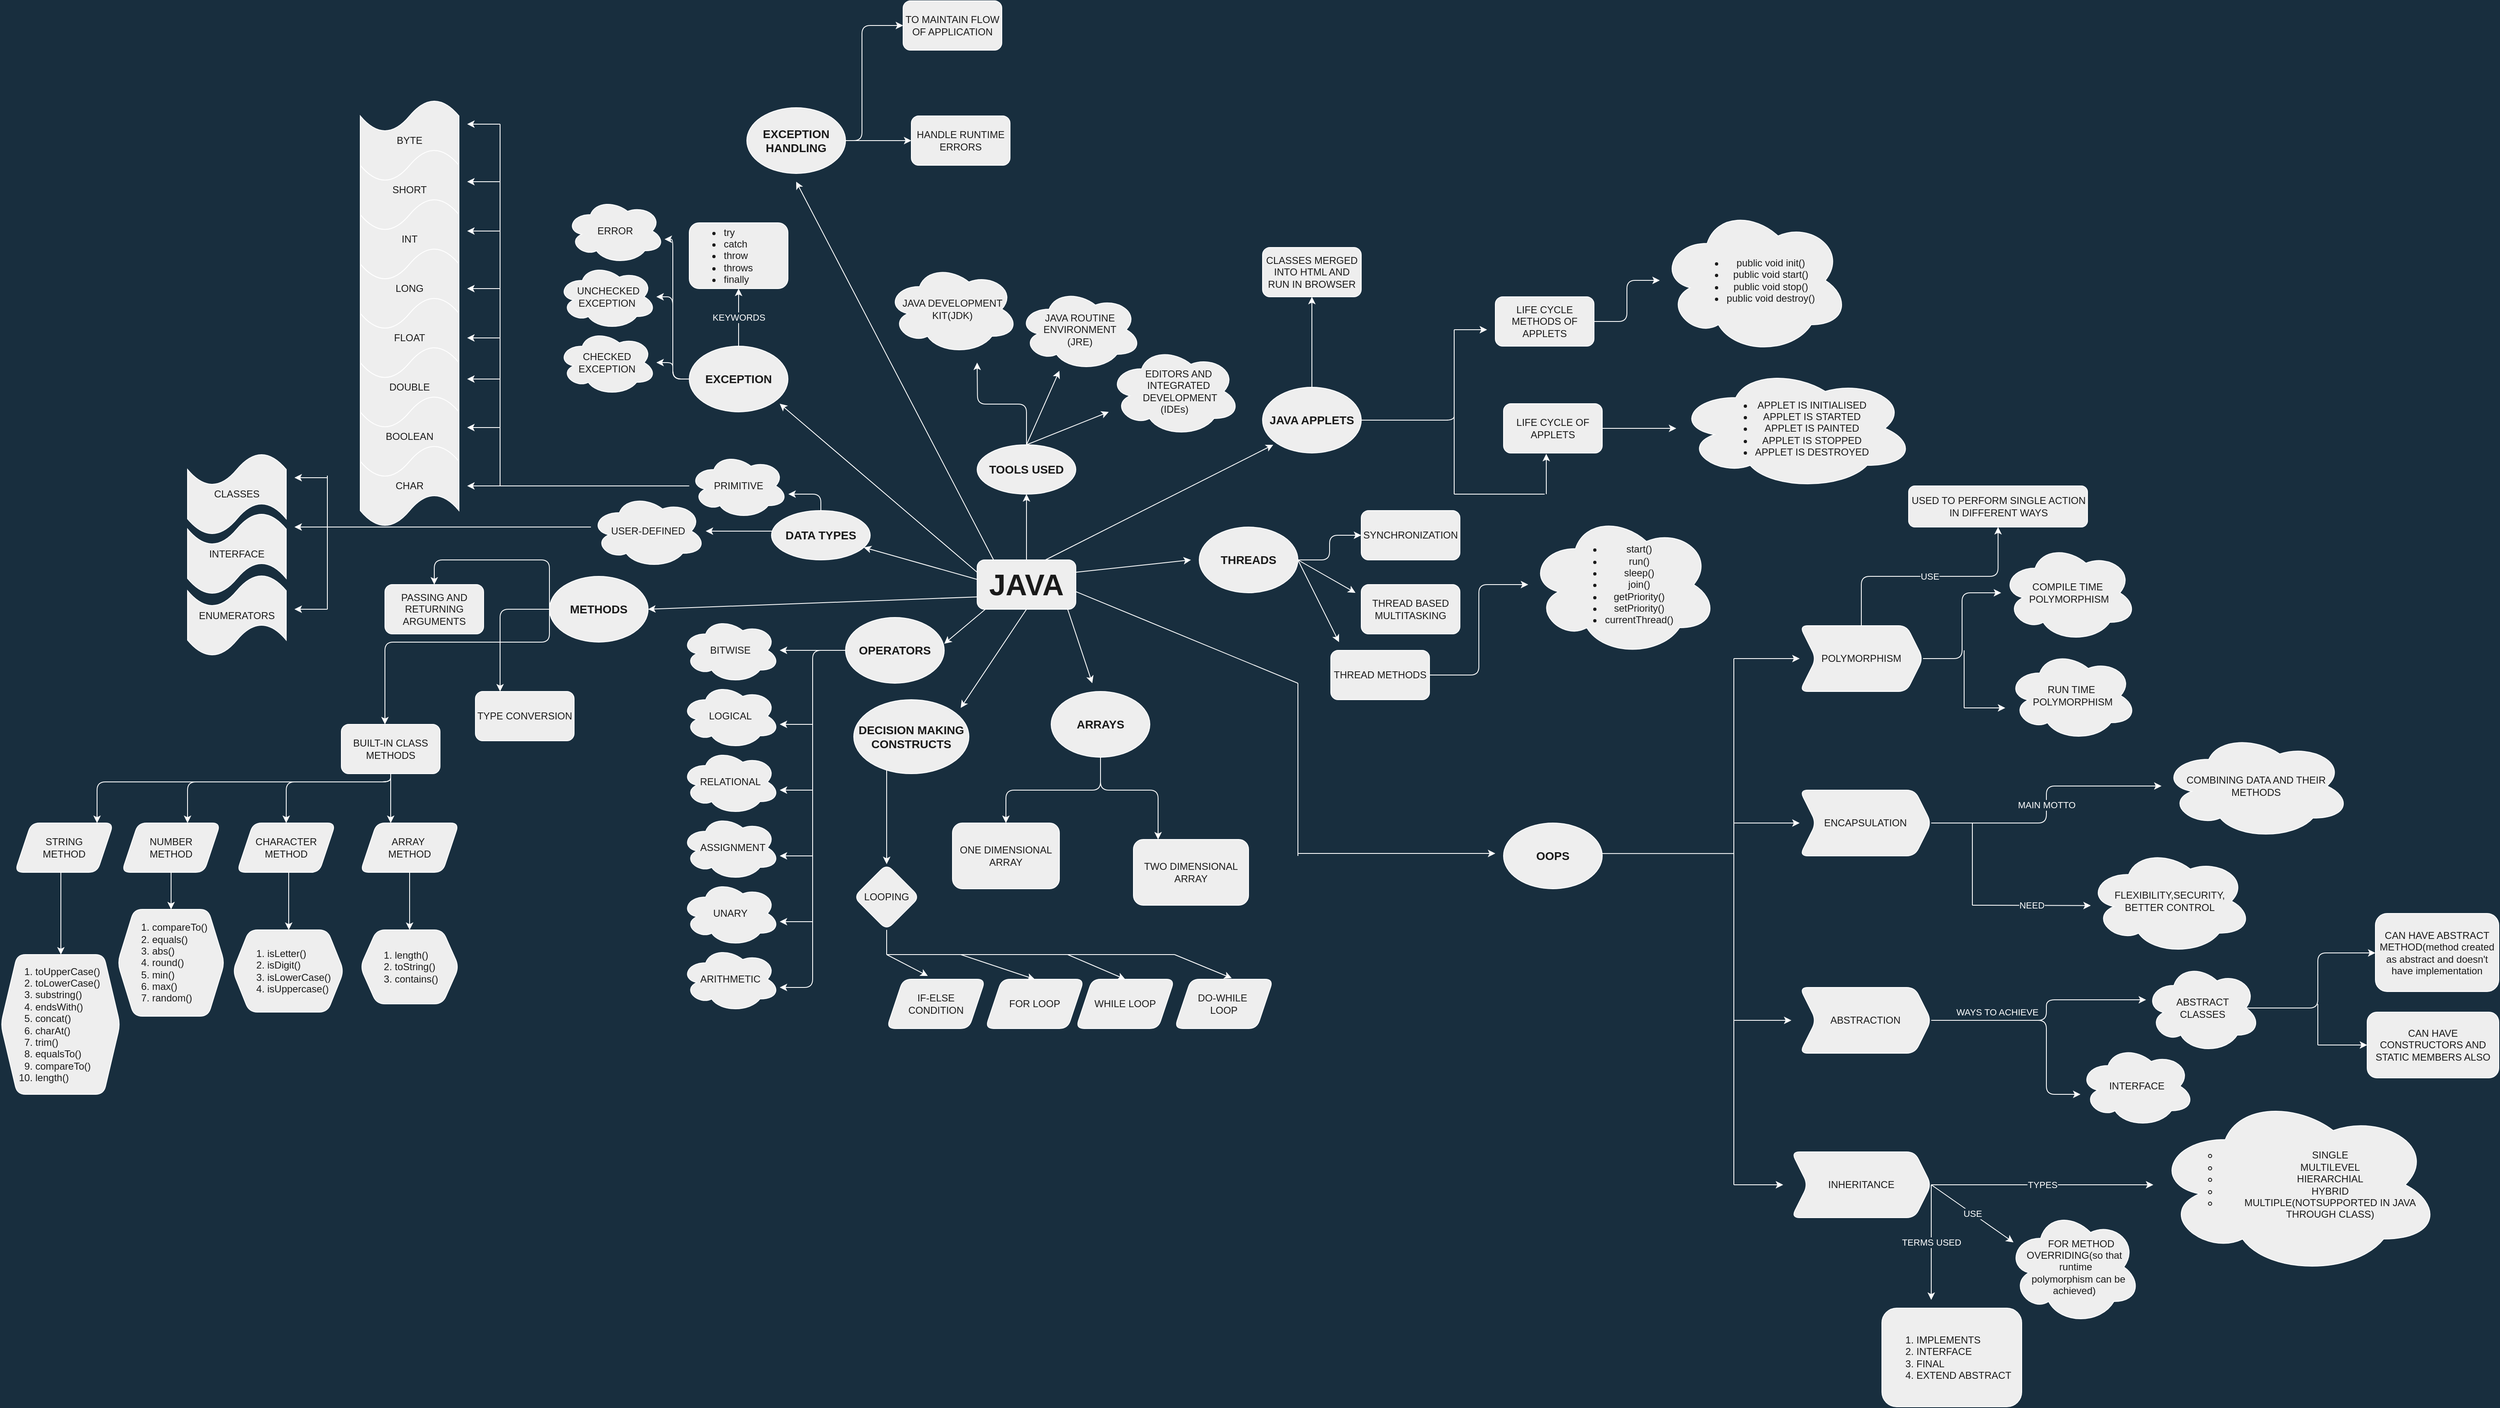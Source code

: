 <mxfile version="20.0.4" type="github">
  <diagram id="C5RBs43oDa-KdzZeNtuy" name="Page-1">
    <mxGraphModel dx="4672" dy="2328" grid="0" gridSize="10" guides="1" tooltips="1" connect="1" arrows="1" fold="1" page="0" pageScale="1" pageWidth="827" pageHeight="1169" background="#182E3E" math="0" shadow="0">
      <root>
        <mxCell id="WIyWlLk6GJQsqaUBKTNV-0" />
        <mxCell id="WIyWlLk6GJQsqaUBKTNV-1" parent="WIyWlLk6GJQsqaUBKTNV-0" />
        <mxCell id="l5YtSO553Kuv2JWCGX4y-2" value="" style="edgeStyle=orthogonalEdgeStyle;rounded=1;orthogonalLoop=1;jettySize=auto;html=1;strokeColor=#FFFFFF;fontColor=#FFFFFF;labelBackgroundColor=#182E3E;" edge="1" parent="WIyWlLk6GJQsqaUBKTNV-1" source="l5YtSO553Kuv2JWCGX4y-0" target="l5YtSO553Kuv2JWCGX4y-1">
          <mxGeometry relative="1" as="geometry" />
        </mxCell>
        <mxCell id="l5YtSO553Kuv2JWCGX4y-0" value="&lt;font style=&quot;font-size: 36px;&quot;&gt;&lt;b&gt;JAVA&lt;/b&gt;&lt;/font&gt;" style="rounded=1;whiteSpace=wrap;html=1;fillColor=#EEEEEE;strokeColor=#FFFFFF;fontColor=#1A1A1A;" vertex="1" parent="WIyWlLk6GJQsqaUBKTNV-1">
          <mxGeometry x="360" y="280" width="120" height="60" as="geometry" />
        </mxCell>
        <mxCell id="l5YtSO553Kuv2JWCGX4y-4" value="" style="edgeStyle=orthogonalEdgeStyle;rounded=1;orthogonalLoop=1;jettySize=auto;html=1;strokeColor=#FFFFFF;fontColor=#FFFFFF;labelBackgroundColor=#182E3E;" edge="1" parent="WIyWlLk6GJQsqaUBKTNV-1" source="l5YtSO553Kuv2JWCGX4y-1">
          <mxGeometry relative="1" as="geometry">
            <mxPoint x="360" y="40" as="targetPoint" />
          </mxGeometry>
        </mxCell>
        <mxCell id="l5YtSO553Kuv2JWCGX4y-1" value="&lt;font style=&quot;font-size: 14px;&quot;&gt;&lt;b&gt;TOOLS USED&lt;/b&gt;&lt;/font&gt;" style="ellipse;whiteSpace=wrap;html=1;rounded=1;fillColor=#EEEEEE;strokeColor=#FFFFFF;fontColor=#1A1A1A;" vertex="1" parent="WIyWlLk6GJQsqaUBKTNV-1">
          <mxGeometry x="360" y="140" width="120" height="60" as="geometry" />
        </mxCell>
        <mxCell id="l5YtSO553Kuv2JWCGX4y-3" value="JAVA DEVELOPMENT&lt;br&gt;KIT(JDK)" style="ellipse;shape=cloud;whiteSpace=wrap;html=1;rounded=1;fillColor=#EEEEEE;strokeColor=#FFFFFF;fontColor=#1A1A1A;" vertex="1" parent="WIyWlLk6GJQsqaUBKTNV-1">
          <mxGeometry x="250" y="-80" width="160" height="110" as="geometry" />
        </mxCell>
        <mxCell id="l5YtSO553Kuv2JWCGX4y-5" value="" style="endArrow=classic;html=1;rounded=1;exitX=0.5;exitY=0;exitDx=0;exitDy=0;strokeColor=#FFFFFF;fontColor=#FFFFFF;labelBackgroundColor=#182E3E;" edge="1" parent="WIyWlLk6GJQsqaUBKTNV-1" source="l5YtSO553Kuv2JWCGX4y-1">
          <mxGeometry width="50" height="50" relative="1" as="geometry">
            <mxPoint x="420" y="160" as="sourcePoint" />
            <mxPoint x="460" y="50" as="targetPoint" />
          </mxGeometry>
        </mxCell>
        <mxCell id="l5YtSO553Kuv2JWCGX4y-6" value="JAVA ROUTINE ENVIRONMENT&lt;br&gt;(JRE)" style="ellipse;shape=cloud;whiteSpace=wrap;html=1;fillColor=#EEEEEE;strokeColor=#FFFFFF;fontColor=#1A1A1A;rounded=1;" vertex="1" parent="WIyWlLk6GJQsqaUBKTNV-1">
          <mxGeometry x="410" y="-50" width="150" height="100" as="geometry" />
        </mxCell>
        <mxCell id="l5YtSO553Kuv2JWCGX4y-7" value="" style="endArrow=classic;html=1;rounded=1;strokeColor=#FFFFFF;fontColor=#FFFFFF;labelBackgroundColor=#182E3E;" edge="1" parent="WIyWlLk6GJQsqaUBKTNV-1">
          <mxGeometry width="50" height="50" relative="1" as="geometry">
            <mxPoint x="420" y="140" as="sourcePoint" />
            <mxPoint x="520" y="100" as="targetPoint" />
          </mxGeometry>
        </mxCell>
        <mxCell id="l5YtSO553Kuv2JWCGX4y-8" value="&amp;nbsp; &amp;nbsp; EDITORS AND&amp;nbsp;&lt;br&gt;&amp;nbsp; &amp;nbsp; INTEGRATED&amp;nbsp;&lt;br&gt;&amp;nbsp; &amp;nbsp; DEVELOPMENT&lt;br&gt;(IDEs)" style="ellipse;shape=cloud;whiteSpace=wrap;html=1;fillColor=#EEEEEE;strokeColor=#FFFFFF;fontColor=#1A1A1A;rounded=1;" vertex="1" parent="WIyWlLk6GJQsqaUBKTNV-1">
          <mxGeometry x="520" y="20" width="160" height="110" as="geometry" />
        </mxCell>
        <mxCell id="l5YtSO553Kuv2JWCGX4y-9" value="" style="endArrow=classic;html=1;rounded=1;exitX=0.692;exitY=0;exitDx=0;exitDy=0;exitPerimeter=0;strokeColor=#FFFFFF;fontColor=#FFFFFF;labelBackgroundColor=#182E3E;" edge="1" parent="WIyWlLk6GJQsqaUBKTNV-1" source="l5YtSO553Kuv2JWCGX4y-0">
          <mxGeometry width="50" height="50" relative="1" as="geometry">
            <mxPoint x="460" y="285" as="sourcePoint" />
            <mxPoint x="720" y="140" as="targetPoint" />
          </mxGeometry>
        </mxCell>
        <mxCell id="l5YtSO553Kuv2JWCGX4y-12" value="" style="edgeStyle=orthogonalEdgeStyle;rounded=1;orthogonalLoop=1;jettySize=auto;html=1;strokeColor=#FFFFFF;fontColor=#FFFFFF;labelBackgroundColor=#182E3E;" edge="1" parent="WIyWlLk6GJQsqaUBKTNV-1" source="l5YtSO553Kuv2JWCGX4y-10" target="l5YtSO553Kuv2JWCGX4y-11">
          <mxGeometry relative="1" as="geometry" />
        </mxCell>
        <mxCell id="l5YtSO553Kuv2JWCGX4y-10" value="&lt;font style=&quot;font-size: 14px;&quot;&gt;&lt;b&gt;JAVA APPLETS&lt;/b&gt;&lt;/font&gt;" style="ellipse;whiteSpace=wrap;html=1;fillColor=#EEEEEE;strokeColor=#FFFFFF;fontColor=#1A1A1A;rounded=1;" vertex="1" parent="WIyWlLk6GJQsqaUBKTNV-1">
          <mxGeometry x="707" y="70" width="120" height="80" as="geometry" />
        </mxCell>
        <mxCell id="l5YtSO553Kuv2JWCGX4y-11" value="CLASSES MERGED INTO HTML AND RUN IN BROWSER" style="rounded=1;whiteSpace=wrap;html=1;fillColor=#EEEEEE;strokeColor=#FFFFFF;fontColor=#1A1A1A;" vertex="1" parent="WIyWlLk6GJQsqaUBKTNV-1">
          <mxGeometry x="707" y="-100" width="120" height="60" as="geometry" />
        </mxCell>
        <mxCell id="l5YtSO553Kuv2JWCGX4y-29" value="" style="edgeStyle=orthogonalEdgeStyle;rounded=1;orthogonalLoop=1;jettySize=auto;html=1;strokeColor=#FFFFFF;fontColor=#FFFFFF;labelBackgroundColor=#182E3E;" edge="1" parent="WIyWlLk6GJQsqaUBKTNV-1" source="l5YtSO553Kuv2JWCGX4y-13" target="l5YtSO553Kuv2JWCGX4y-28">
          <mxGeometry relative="1" as="geometry" />
        </mxCell>
        <mxCell id="l5YtSO553Kuv2JWCGX4y-13" value="LIFE CYCLE OF APPLETS" style="rounded=1;whiteSpace=wrap;html=1;fillColor=#EEEEEE;strokeColor=#FFFFFF;fontColor=#1A1A1A;" vertex="1" parent="WIyWlLk6GJQsqaUBKTNV-1">
          <mxGeometry x="1000" y="90" width="120" height="60" as="geometry" />
        </mxCell>
        <mxCell id="l5YtSO553Kuv2JWCGX4y-27" value="" style="edgeStyle=orthogonalEdgeStyle;rounded=1;orthogonalLoop=1;jettySize=auto;html=1;strokeColor=#FFFFFF;fontColor=#FFFFFF;labelBackgroundColor=#182E3E;" edge="1" parent="WIyWlLk6GJQsqaUBKTNV-1" source="l5YtSO553Kuv2JWCGX4y-15" target="l5YtSO553Kuv2JWCGX4y-26">
          <mxGeometry relative="1" as="geometry" />
        </mxCell>
        <mxCell id="l5YtSO553Kuv2JWCGX4y-15" value="LIFE CYCLE METHODS OF APPLETS" style="rounded=1;whiteSpace=wrap;html=1;fillColor=#EEEEEE;strokeColor=#FFFFFF;fontColor=#1A1A1A;" vertex="1" parent="WIyWlLk6GJQsqaUBKTNV-1">
          <mxGeometry x="990" y="-40" width="120" height="60" as="geometry" />
        </mxCell>
        <mxCell id="l5YtSO553Kuv2JWCGX4y-18" value="" style="endArrow=none;html=1;rounded=1;strokeColor=#FFFFFF;fontColor=#FFFFFF;labelBackgroundColor=#182E3E;" edge="1" parent="WIyWlLk6GJQsqaUBKTNV-1">
          <mxGeometry width="50" height="50" relative="1" as="geometry">
            <mxPoint x="940" y="200" as="sourcePoint" />
            <mxPoint x="940" as="targetPoint" />
          </mxGeometry>
        </mxCell>
        <mxCell id="l5YtSO553Kuv2JWCGX4y-20" value="" style="endArrow=classic;html=1;rounded=1;strokeColor=#FFFFFF;fontColor=#FFFFFF;labelBackgroundColor=#182E3E;" edge="1" parent="WIyWlLk6GJQsqaUBKTNV-1">
          <mxGeometry width="50" height="50" relative="1" as="geometry">
            <mxPoint x="940" as="sourcePoint" />
            <mxPoint x="980" as="targetPoint" />
          </mxGeometry>
        </mxCell>
        <mxCell id="l5YtSO553Kuv2JWCGX4y-21" value="" style="endArrow=classic;html=1;rounded=1;entryX=0.433;entryY=1.017;entryDx=0;entryDy=0;entryPerimeter=0;strokeColor=#FFFFFF;fontColor=#FFFFFF;labelBackgroundColor=#182E3E;" edge="1" parent="WIyWlLk6GJQsqaUBKTNV-1" target="l5YtSO553Kuv2JWCGX4y-13">
          <mxGeometry width="50" height="50" relative="1" as="geometry">
            <mxPoint x="1052" y="200" as="sourcePoint" />
            <mxPoint x="1070" y="200" as="targetPoint" />
          </mxGeometry>
        </mxCell>
        <mxCell id="l5YtSO553Kuv2JWCGX4y-22" value="" style="endArrow=none;html=1;rounded=1;strokeColor=#FFFFFF;fontColor=#FFFFFF;labelBackgroundColor=#182E3E;" edge="1" parent="WIyWlLk6GJQsqaUBKTNV-1">
          <mxGeometry width="50" height="50" relative="1" as="geometry">
            <mxPoint x="940" y="200" as="sourcePoint" />
            <mxPoint x="1050" y="200" as="targetPoint" />
          </mxGeometry>
        </mxCell>
        <mxCell id="l5YtSO553Kuv2JWCGX4y-23" value="" style="endArrow=none;html=1;rounded=1;exitX=1;exitY=0.5;exitDx=0;exitDy=0;strokeColor=#FFFFFF;fontColor=#FFFFFF;labelBackgroundColor=#182E3E;" edge="1" parent="WIyWlLk6GJQsqaUBKTNV-1" source="l5YtSO553Kuv2JWCGX4y-10">
          <mxGeometry width="50" height="50" relative="1" as="geometry">
            <mxPoint x="850" y="120" as="sourcePoint" />
            <mxPoint x="940" y="120" as="targetPoint" />
            <Array as="points">
              <mxPoint x="940" y="110" />
              <mxPoint x="940" y="100" />
            </Array>
          </mxGeometry>
        </mxCell>
        <mxCell id="l5YtSO553Kuv2JWCGX4y-26" value="&lt;ul&gt;&lt;li&gt;public void init()&lt;/li&gt;&lt;li&gt;public void start()&lt;/li&gt;&lt;li&gt;public void stop()&lt;/li&gt;&lt;li&gt;public void destroy()&lt;/li&gt;&lt;/ul&gt;" style="ellipse;shape=cloud;whiteSpace=wrap;html=1;rounded=1;fillColor=#EEEEEE;strokeColor=#FFFFFF;fontColor=#1A1A1A;" vertex="1" parent="WIyWlLk6GJQsqaUBKTNV-1">
          <mxGeometry x="1190" y="-150" width="230" height="180" as="geometry" />
        </mxCell>
        <mxCell id="l5YtSO553Kuv2JWCGX4y-28" value="&lt;ul&gt;&lt;li&gt;APPLET IS INITIALISED&lt;/li&gt;&lt;li&gt;APPLET IS STARTED&lt;/li&gt;&lt;li&gt;APPLET IS PAINTED&lt;/li&gt;&lt;li&gt;APPLET IS STOPPED&lt;/li&gt;&lt;li&gt;APPLET IS DESTROYED&lt;/li&gt;&lt;/ul&gt;" style="ellipse;shape=cloud;whiteSpace=wrap;html=1;rounded=1;align=center;fillColor=#EEEEEE;strokeColor=#FFFFFF;fontColor=#1A1A1A;" vertex="1" parent="WIyWlLk6GJQsqaUBKTNV-1">
          <mxGeometry x="1210" y="45" width="290" height="150" as="geometry" />
        </mxCell>
        <mxCell id="l5YtSO553Kuv2JWCGX4y-30" value="" style="endArrow=classic;html=1;rounded=1;exitX=1;exitY=0.25;exitDx=0;exitDy=0;strokeColor=#FFFFFF;fontColor=#FFFFFF;labelBackgroundColor=#182E3E;" edge="1" parent="WIyWlLk6GJQsqaUBKTNV-1" source="l5YtSO553Kuv2JWCGX4y-0">
          <mxGeometry width="50" height="50" relative="1" as="geometry">
            <mxPoint x="480" y="340" as="sourcePoint" />
            <mxPoint x="620" y="280" as="targetPoint" />
          </mxGeometry>
        </mxCell>
        <mxCell id="l5YtSO553Kuv2JWCGX4y-33" value="" style="edgeStyle=orthogonalEdgeStyle;rounded=1;orthogonalLoop=1;jettySize=auto;html=1;strokeColor=#FFFFFF;fontColor=#FFFFFF;labelBackgroundColor=#182E3E;" edge="1" parent="WIyWlLk6GJQsqaUBKTNV-1" source="l5YtSO553Kuv2JWCGX4y-31" target="l5YtSO553Kuv2JWCGX4y-32">
          <mxGeometry relative="1" as="geometry" />
        </mxCell>
        <mxCell id="l5YtSO553Kuv2JWCGX4y-31" value="&lt;font style=&quot;font-size: 14px;&quot;&gt;&lt;b&gt;THREADS&lt;/b&gt;&lt;/font&gt;" style="ellipse;whiteSpace=wrap;html=1;fillColor=#EEEEEE;strokeColor=#FFFFFF;fontColor=#1A1A1A;rounded=1;" vertex="1" parent="WIyWlLk6GJQsqaUBKTNV-1">
          <mxGeometry x="630" y="240" width="120" height="80" as="geometry" />
        </mxCell>
        <mxCell id="l5YtSO553Kuv2JWCGX4y-32" value="SYNCHRONIZATION" style="rounded=1;whiteSpace=wrap;html=1;fillColor=#EEEEEE;strokeColor=#FFFFFF;fontColor=#1A1A1A;" vertex="1" parent="WIyWlLk6GJQsqaUBKTNV-1">
          <mxGeometry x="827" y="220" width="120" height="60" as="geometry" />
        </mxCell>
        <mxCell id="l5YtSO553Kuv2JWCGX4y-34" value="" style="endArrow=classic;html=1;rounded=1;strokeColor=#FFFFFF;fontColor=#FFFFFF;labelBackgroundColor=#182E3E;" edge="1" parent="WIyWlLk6GJQsqaUBKTNV-1">
          <mxGeometry width="50" height="50" relative="1" as="geometry">
            <mxPoint x="750" y="280" as="sourcePoint" />
            <mxPoint x="820" y="320" as="targetPoint" />
          </mxGeometry>
        </mxCell>
        <mxCell id="l5YtSO553Kuv2JWCGX4y-35" value="THREAD BASED MULTITASKING" style="rounded=1;whiteSpace=wrap;html=1;fillColor=#EEEEEE;strokeColor=#FFFFFF;fontColor=#1A1A1A;" vertex="1" parent="WIyWlLk6GJQsqaUBKTNV-1">
          <mxGeometry x="827" y="310" width="120" height="60" as="geometry" />
        </mxCell>
        <mxCell id="l5YtSO553Kuv2JWCGX4y-36" value="" style="endArrow=classic;html=1;rounded=1;strokeColor=#FFFFFF;fontColor=#FFFFFF;labelBackgroundColor=#182E3E;" edge="1" parent="WIyWlLk6GJQsqaUBKTNV-1">
          <mxGeometry width="50" height="50" relative="1" as="geometry">
            <mxPoint x="750" y="280" as="sourcePoint" />
            <mxPoint x="800" y="380" as="targetPoint" />
          </mxGeometry>
        </mxCell>
        <mxCell id="l5YtSO553Kuv2JWCGX4y-39" value="" style="edgeStyle=orthogonalEdgeStyle;rounded=1;orthogonalLoop=1;jettySize=auto;html=1;strokeColor=#FFFFFF;fontColor=#FFFFFF;labelBackgroundColor=#182E3E;" edge="1" parent="WIyWlLk6GJQsqaUBKTNV-1" source="l5YtSO553Kuv2JWCGX4y-37" target="l5YtSO553Kuv2JWCGX4y-38">
          <mxGeometry relative="1" as="geometry" />
        </mxCell>
        <mxCell id="l5YtSO553Kuv2JWCGX4y-37" value="THREAD METHODS" style="rounded=1;whiteSpace=wrap;html=1;fillColor=#EEEEEE;strokeColor=#FFFFFF;fontColor=#1A1A1A;" vertex="1" parent="WIyWlLk6GJQsqaUBKTNV-1">
          <mxGeometry x="790" y="390" width="120" height="60" as="geometry" />
        </mxCell>
        <mxCell id="l5YtSO553Kuv2JWCGX4y-38" value="&lt;ul&gt;&lt;li&gt;start()&lt;/li&gt;&lt;li&gt;run()&lt;/li&gt;&lt;li&gt;sleep()&lt;/li&gt;&lt;li&gt;join()&lt;/li&gt;&lt;li&gt;getPriority()&lt;/li&gt;&lt;li&gt;setPriority()&lt;/li&gt;&lt;li&gt;currentThread()&lt;/li&gt;&lt;/ul&gt;" style="ellipse;shape=cloud;whiteSpace=wrap;html=1;rounded=1;fillColor=#EEEEEE;strokeColor=#FFFFFF;fontColor=#1A1A1A;" vertex="1" parent="WIyWlLk6GJQsqaUBKTNV-1">
          <mxGeometry x="1030" y="222.5" width="230" height="175" as="geometry" />
        </mxCell>
        <mxCell id="l5YtSO553Kuv2JWCGX4y-46" value="" style="endArrow=none;html=1;fontFamily=Helvetica;fontSize=11;align=center;strokeColor=#FFFFFF;fontColor=#FFFFFF;labelBackgroundColor=#182E3E;" edge="1" parent="WIyWlLk6GJQsqaUBKTNV-1">
          <mxGeometry width="50" height="50" relative="1" as="geometry">
            <mxPoint x="480" y="318.57" as="sourcePoint" />
            <mxPoint x="750" y="430" as="targetPoint" />
          </mxGeometry>
        </mxCell>
        <mxCell id="l5YtSO553Kuv2JWCGX4y-47" value="" style="endArrow=none;html=1;rounded=1;strokeColor=#FFFFFF;fontColor=#FFFFFF;labelBackgroundColor=#182E3E;" edge="1" parent="WIyWlLk6GJQsqaUBKTNV-1">
          <mxGeometry width="50" height="50" relative="1" as="geometry">
            <mxPoint x="750" y="640" as="sourcePoint" />
            <mxPoint x="750" y="430" as="targetPoint" />
          </mxGeometry>
        </mxCell>
        <mxCell id="l5YtSO553Kuv2JWCGX4y-49" value="" style="endArrow=classic;html=1;rounded=1;strokeColor=#FFFFFF;fontColor=#FFFFFF;labelBackgroundColor=#182E3E;" edge="1" parent="WIyWlLk6GJQsqaUBKTNV-1">
          <mxGeometry width="50" height="50" relative="1" as="geometry">
            <mxPoint x="750" y="637" as="sourcePoint" />
            <mxPoint x="990" y="637" as="targetPoint" />
          </mxGeometry>
        </mxCell>
        <mxCell id="l5YtSO553Kuv2JWCGX4y-50" value="&lt;font style=&quot;font-size: 14px;&quot;&gt;&lt;b&gt;OOPS&lt;/b&gt;&lt;/font&gt;" style="ellipse;whiteSpace=wrap;html=1;fillColor=#EEEEEE;strokeColor=#FFFFFF;fontColor=#1A1A1A;rounded=1;" vertex="1" parent="WIyWlLk6GJQsqaUBKTNV-1">
          <mxGeometry x="1000" y="600" width="120" height="80" as="geometry" />
        </mxCell>
        <mxCell id="l5YtSO553Kuv2JWCGX4y-51" value="" style="endArrow=none;html=1;rounded=1;strokeColor=#FFFFFF;fontColor=#FFFFFF;labelBackgroundColor=#182E3E;" edge="1" parent="WIyWlLk6GJQsqaUBKTNV-1">
          <mxGeometry width="50" height="50" relative="1" as="geometry">
            <mxPoint x="1120" y="637.14" as="sourcePoint" />
            <mxPoint x="1280" y="637.14" as="targetPoint" />
            <Array as="points">
              <mxPoint x="1190" y="637.14" />
            </Array>
          </mxGeometry>
        </mxCell>
        <mxCell id="l5YtSO553Kuv2JWCGX4y-52" value="" style="endArrow=none;html=1;rounded=1;strokeColor=#FFFFFF;fontColor=#FFFFFF;labelBackgroundColor=#182E3E;" edge="1" parent="WIyWlLk6GJQsqaUBKTNV-1">
          <mxGeometry width="50" height="50" relative="1" as="geometry">
            <mxPoint x="1280" y="1040" as="sourcePoint" />
            <mxPoint x="1280" y="400" as="targetPoint" />
          </mxGeometry>
        </mxCell>
        <mxCell id="l5YtSO553Kuv2JWCGX4y-53" value="" style="endArrow=classic;html=1;rounded=1;strokeColor=#FFFFFF;fontColor=#FFFFFF;labelBackgroundColor=#182E3E;" edge="1" parent="WIyWlLk6GJQsqaUBKTNV-1">
          <mxGeometry width="50" height="50" relative="1" as="geometry">
            <mxPoint x="1280" y="400" as="sourcePoint" />
            <mxPoint x="1360" y="400" as="targetPoint" />
          </mxGeometry>
        </mxCell>
        <mxCell id="l5YtSO553Kuv2JWCGX4y-58" value="" style="edgeStyle=orthogonalEdgeStyle;rounded=1;orthogonalLoop=1;jettySize=auto;html=1;strokeColor=#FFFFFF;fontColor=#FFFFFF;labelBackgroundColor=#182E3E;" edge="1" parent="WIyWlLk6GJQsqaUBKTNV-1" source="l5YtSO553Kuv2JWCGX4y-54" target="l5YtSO553Kuv2JWCGX4y-57">
          <mxGeometry relative="1" as="geometry" />
        </mxCell>
        <mxCell id="l5YtSO553Kuv2JWCGX4y-64" value="USE" style="edgeStyle=orthogonalEdgeStyle;rounded=1;orthogonalLoop=1;jettySize=auto;html=1;strokeColor=#FFFFFF;fontColor=#FFFFFF;labelBackgroundColor=#182E3E;" edge="1" parent="WIyWlLk6GJQsqaUBKTNV-1" source="l5YtSO553Kuv2JWCGX4y-54" target="l5YtSO553Kuv2JWCGX4y-63">
          <mxGeometry relative="1" as="geometry" />
        </mxCell>
        <mxCell id="l5YtSO553Kuv2JWCGX4y-54" value="POLYMORPHISM" style="shape=step;perimeter=stepPerimeter;whiteSpace=wrap;html=1;fixedSize=1;fillColor=#EEEEEE;strokeColor=#FFFFFF;fontColor=#1A1A1A;rounded=1;" vertex="1" parent="WIyWlLk6GJQsqaUBKTNV-1">
          <mxGeometry x="1360" y="360" width="150" height="80" as="geometry" />
        </mxCell>
        <mxCell id="l5YtSO553Kuv2JWCGX4y-57" value="COMPILE TIME&amp;nbsp;&lt;br&gt;POLYMORPHISM" style="ellipse;shape=cloud;whiteSpace=wrap;html=1;fillColor=#EEEEEE;strokeColor=#FFFFFF;fontColor=#1A1A1A;rounded=1;" vertex="1" parent="WIyWlLk6GJQsqaUBKTNV-1">
          <mxGeometry x="1605" y="260" width="165" height="120" as="geometry" />
        </mxCell>
        <mxCell id="l5YtSO553Kuv2JWCGX4y-59" value="" style="endArrow=none;html=1;rounded=1;strokeColor=#FFFFFF;fontColor=#FFFFFF;labelBackgroundColor=#182E3E;" edge="1" parent="WIyWlLk6GJQsqaUBKTNV-1">
          <mxGeometry width="50" height="50" relative="1" as="geometry">
            <mxPoint x="1560" y="390" as="sourcePoint" />
            <mxPoint x="1560" y="460" as="targetPoint" />
          </mxGeometry>
        </mxCell>
        <mxCell id="l5YtSO553Kuv2JWCGX4y-60" value="" style="endArrow=classic;html=1;rounded=1;strokeColor=#FFFFFF;fontColor=#FFFFFF;labelBackgroundColor=#182E3E;" edge="1" parent="WIyWlLk6GJQsqaUBKTNV-1">
          <mxGeometry width="50" height="50" relative="1" as="geometry">
            <mxPoint x="1560" y="460" as="sourcePoint" />
            <mxPoint x="1610" y="460" as="targetPoint" />
          </mxGeometry>
        </mxCell>
        <mxCell id="l5YtSO553Kuv2JWCGX4y-61" value="RUN TIME&amp;nbsp;&lt;br&gt;POLYMORPHISM" style="ellipse;shape=cloud;whiteSpace=wrap;html=1;fillColor=#EEEEEE;strokeColor=#FFFFFF;fontColor=#1A1A1A;rounded=1;" vertex="1" parent="WIyWlLk6GJQsqaUBKTNV-1">
          <mxGeometry x="1612.5" y="390" width="157.5" height="110" as="geometry" />
        </mxCell>
        <mxCell id="l5YtSO553Kuv2JWCGX4y-63" value="USED TO PERFORM SINGLE ACTION IN DIFFERENT WAYS" style="whiteSpace=wrap;html=1;fillColor=#EEEEEE;strokeColor=#FFFFFF;fontColor=#1A1A1A;rounded=1;" vertex="1" parent="WIyWlLk6GJQsqaUBKTNV-1">
          <mxGeometry x="1492.5" y="190" width="217.5" height="50" as="geometry" />
        </mxCell>
        <mxCell id="l5YtSO553Kuv2JWCGX4y-65" value="" style="endArrow=classic;html=1;rounded=1;strokeColor=#FFFFFF;fontColor=#FFFFFF;labelBackgroundColor=#182E3E;" edge="1" parent="WIyWlLk6GJQsqaUBKTNV-1">
          <mxGeometry width="50" height="50" relative="1" as="geometry">
            <mxPoint x="1280" y="600" as="sourcePoint" />
            <mxPoint x="1360" y="600" as="targetPoint" />
          </mxGeometry>
        </mxCell>
        <mxCell id="l5YtSO553Kuv2JWCGX4y-68" value="MAIN MOTTO" style="edgeStyle=orthogonalEdgeStyle;rounded=1;orthogonalLoop=1;jettySize=auto;html=1;strokeColor=#FFFFFF;fontColor=#FFFFFF;labelBackgroundColor=#182E3E;" edge="1" parent="WIyWlLk6GJQsqaUBKTNV-1" source="l5YtSO553Kuv2JWCGX4y-66" target="l5YtSO553Kuv2JWCGX4y-67">
          <mxGeometry relative="1" as="geometry" />
        </mxCell>
        <mxCell id="l5YtSO553Kuv2JWCGX4y-66" value="ENCAPSULATION" style="shape=step;perimeter=stepPerimeter;whiteSpace=wrap;html=1;fixedSize=1;fillColor=#EEEEEE;strokeColor=#FFFFFF;fontColor=#1A1A1A;rounded=1;" vertex="1" parent="WIyWlLk6GJQsqaUBKTNV-1">
          <mxGeometry x="1360" y="560" width="160" height="80" as="geometry" />
        </mxCell>
        <mxCell id="l5YtSO553Kuv2JWCGX4y-67" value="COMBINING DATA AND THEIR METHODS" style="ellipse;shape=cloud;whiteSpace=wrap;html=1;fillColor=#EEEEEE;strokeColor=#FFFFFF;fontColor=#1A1A1A;rounded=1;" vertex="1" parent="WIyWlLk6GJQsqaUBKTNV-1">
          <mxGeometry x="1800" y="490" width="230" height="130" as="geometry" />
        </mxCell>
        <mxCell id="l5YtSO553Kuv2JWCGX4y-69" value="" style="endArrow=none;html=1;rounded=1;strokeColor=#FFFFFF;fontColor=#FFFFFF;labelBackgroundColor=#182E3E;" edge="1" parent="WIyWlLk6GJQsqaUBKTNV-1">
          <mxGeometry width="50" height="50" relative="1" as="geometry">
            <mxPoint x="1570" y="600" as="sourcePoint" />
            <mxPoint x="1570" y="700" as="targetPoint" />
          </mxGeometry>
        </mxCell>
        <mxCell id="l5YtSO553Kuv2JWCGX4y-70" value="NEED" style="endArrow=classic;html=1;rounded=1;strokeColor=#FFFFFF;fontColor=#FFFFFF;labelBackgroundColor=#182E3E;" edge="1" parent="WIyWlLk6GJQsqaUBKTNV-1">
          <mxGeometry width="50" height="50" relative="1" as="geometry">
            <mxPoint x="1570" y="700" as="sourcePoint" />
            <mxPoint x="1714" y="700.41" as="targetPoint" />
          </mxGeometry>
        </mxCell>
        <mxCell id="l5YtSO553Kuv2JWCGX4y-71" value="FLEXIBILITY,SECURITY,&lt;br&gt;BETTER CONTROL" style="ellipse;shape=cloud;whiteSpace=wrap;html=1;fillColor=#EEEEEE;strokeColor=#FFFFFF;fontColor=#1A1A1A;rounded=1;" vertex="1" parent="WIyWlLk6GJQsqaUBKTNV-1">
          <mxGeometry x="1710" y="630" width="200" height="130" as="geometry" />
        </mxCell>
        <mxCell id="l5YtSO553Kuv2JWCGX4y-72" value="" style="endArrow=classic;html=1;rounded=1;strokeColor=#FFFFFF;fontColor=#FFFFFF;labelBackgroundColor=#182E3E;" edge="1" parent="WIyWlLk6GJQsqaUBKTNV-1">
          <mxGeometry width="50" height="50" relative="1" as="geometry">
            <mxPoint x="1280" y="840" as="sourcePoint" />
            <mxPoint x="1350" y="840" as="targetPoint" />
          </mxGeometry>
        </mxCell>
        <mxCell id="l5YtSO553Kuv2JWCGX4y-75" value="WAYS TO ACHIEVE" style="edgeStyle=orthogonalEdgeStyle;rounded=1;orthogonalLoop=1;jettySize=auto;html=1;strokeColor=#FFFFFF;fontColor=#FFFFFF;labelBackgroundColor=#182E3E;" edge="1" parent="WIyWlLk6GJQsqaUBKTNV-1" source="l5YtSO553Kuv2JWCGX4y-73" target="l5YtSO553Kuv2JWCGX4y-74">
          <mxGeometry x="-0.441" y="10" relative="1" as="geometry">
            <Array as="points">
              <mxPoint x="1660" y="840" />
              <mxPoint x="1660" y="815" />
            </Array>
            <mxPoint as="offset" />
          </mxGeometry>
        </mxCell>
        <mxCell id="l5YtSO553Kuv2JWCGX4y-76" value="" style="edgeStyle=orthogonalEdgeStyle;rounded=1;orthogonalLoop=1;jettySize=auto;html=1;exitX=1;exitY=0.5;exitDx=0;exitDy=0;strokeColor=#FFFFFF;fontColor=#FFFFFF;labelBackgroundColor=#182E3E;" edge="1" parent="WIyWlLk6GJQsqaUBKTNV-1" source="l5YtSO553Kuv2JWCGX4y-73" target="l5YtSO553Kuv2JWCGX4y-79">
          <mxGeometry relative="1" as="geometry">
            <mxPoint x="1620" y="910" as="targetPoint" />
            <Array as="points">
              <mxPoint x="1660" y="840" />
              <mxPoint x="1660" y="930" />
            </Array>
          </mxGeometry>
        </mxCell>
        <mxCell id="l5YtSO553Kuv2JWCGX4y-73" value="ABSTRACTION" style="shape=step;perimeter=stepPerimeter;whiteSpace=wrap;html=1;fixedSize=1;fillColor=#EEEEEE;strokeColor=#FFFFFF;fontColor=#1A1A1A;rounded=1;" vertex="1" parent="WIyWlLk6GJQsqaUBKTNV-1">
          <mxGeometry x="1360" y="800" width="160" height="80" as="geometry" />
        </mxCell>
        <mxCell id="l5YtSO553Kuv2JWCGX4y-91" value="" style="edgeStyle=orthogonalEdgeStyle;rounded=1;orthogonalLoop=1;jettySize=auto;html=1;exitX=0.875;exitY=0.5;exitDx=0;exitDy=0;exitPerimeter=0;strokeColor=#FFFFFF;fontColor=#FFFFFF;labelBackgroundColor=#182E3E;" edge="1" parent="WIyWlLk6GJQsqaUBKTNV-1" source="l5YtSO553Kuv2JWCGX4y-74" target="l5YtSO553Kuv2JWCGX4y-90">
          <mxGeometry relative="1" as="geometry">
            <Array as="points">
              <mxPoint x="1990" y="825" />
              <mxPoint x="1990" y="758" />
            </Array>
          </mxGeometry>
        </mxCell>
        <mxCell id="l5YtSO553Kuv2JWCGX4y-74" value="ABSTRACT&lt;br&gt;CLASSES" style="ellipse;shape=cloud;whiteSpace=wrap;html=1;fillColor=#EEEEEE;strokeColor=#FFFFFF;fontColor=#1A1A1A;rounded=1;" vertex="1" parent="WIyWlLk6GJQsqaUBKTNV-1">
          <mxGeometry x="1780" y="770" width="140" height="110" as="geometry" />
        </mxCell>
        <mxCell id="l5YtSO553Kuv2JWCGX4y-79" value="INTERFACE" style="ellipse;shape=cloud;whiteSpace=wrap;html=1;fillColor=#EEEEEE;strokeColor=#FFFFFF;fontColor=#1A1A1A;rounded=1;" vertex="1" parent="WIyWlLk6GJQsqaUBKTNV-1">
          <mxGeometry x="1700" y="870" width="140" height="100" as="geometry" />
        </mxCell>
        <mxCell id="l5YtSO553Kuv2JWCGX4y-80" value="" style="endArrow=classic;html=1;rounded=1;strokeColor=#FFFFFF;fontColor=#FFFFFF;labelBackgroundColor=#182E3E;" edge="1" parent="WIyWlLk6GJQsqaUBKTNV-1">
          <mxGeometry width="50" height="50" relative="1" as="geometry">
            <mxPoint x="1280" y="1040" as="sourcePoint" />
            <mxPoint x="1340" y="1040" as="targetPoint" />
          </mxGeometry>
        </mxCell>
        <mxCell id="l5YtSO553Kuv2JWCGX4y-83" value="TYPES" style="edgeStyle=orthogonalEdgeStyle;rounded=1;orthogonalLoop=1;jettySize=auto;html=1;strokeColor=#FFFFFF;fontColor=#FFFFFF;labelBackgroundColor=#182E3E;" edge="1" parent="WIyWlLk6GJQsqaUBKTNV-1" source="l5YtSO553Kuv2JWCGX4y-81" target="l5YtSO553Kuv2JWCGX4y-82">
          <mxGeometry relative="1" as="geometry" />
        </mxCell>
        <mxCell id="l5YtSO553Kuv2JWCGX4y-81" value="INHERITANCE" style="shape=step;perimeter=stepPerimeter;whiteSpace=wrap;html=1;fixedSize=1;fillColor=#EEEEEE;strokeColor=#FFFFFF;fontColor=#1A1A1A;rounded=1;" vertex="1" parent="WIyWlLk6GJQsqaUBKTNV-1">
          <mxGeometry x="1350" y="1000" width="170" height="80" as="geometry" />
        </mxCell>
        <mxCell id="l5YtSO553Kuv2JWCGX4y-82" value="&lt;ul&gt;&lt;ul&gt;&lt;li&gt;&lt;span style=&quot;text-align: justify; background-color: initial;&quot;&gt;SINGLE&lt;/span&gt;&lt;/li&gt;&lt;li&gt;&lt;span style=&quot;text-align: justify; background-color: initial;&quot;&gt;MULTILEVEL&lt;/span&gt;&lt;/li&gt;&lt;li&gt;&lt;span style=&quot;text-align: justify; background-color: initial;&quot;&gt;HIERARCHIAL&lt;/span&gt;&lt;/li&gt;&lt;li&gt;&lt;span style=&quot;text-align: justify; background-color: initial;&quot;&gt;HYBRID&lt;/span&gt;&lt;/li&gt;&lt;li&gt;&lt;span style=&quot;text-align: justify; background-color: initial;&quot;&gt;MULTIPLE(NOTSUPPORTED IN JAVA THROUGH CLASS)&lt;/span&gt;&lt;/li&gt;&lt;/ul&gt;&lt;/ul&gt;" style="ellipse;shape=cloud;whiteSpace=wrap;html=1;align=center;fillColor=#EEEEEE;strokeColor=#FFFFFF;fontColor=#1A1A1A;rounded=1;" vertex="1" parent="WIyWlLk6GJQsqaUBKTNV-1">
          <mxGeometry x="1790" y="930" width="350" height="220" as="geometry" />
        </mxCell>
        <mxCell id="l5YtSO553Kuv2JWCGX4y-84" value="USE" style="endArrow=classic;html=1;rounded=1;exitX=1;exitY=0.5;exitDx=0;exitDy=0;strokeColor=#FFFFFF;fontColor=#FFFFFF;labelBackgroundColor=#182E3E;" edge="1" parent="WIyWlLk6GJQsqaUBKTNV-1" source="l5YtSO553Kuv2JWCGX4y-81">
          <mxGeometry width="50" height="50" relative="1" as="geometry">
            <mxPoint x="1520" y="1090" as="sourcePoint" />
            <mxPoint x="1620" y="1110" as="targetPoint" />
          </mxGeometry>
        </mxCell>
        <mxCell id="l5YtSO553Kuv2JWCGX4y-85" value="&amp;nbsp; &amp;nbsp; &amp;nbsp;FOR METHOD&lt;br&gt;OVERRIDING(so that&lt;br&gt;&amp;nbsp;runtime &lt;br&gt;&amp;nbsp; &amp;nbsp;polymorphism can be achieved)" style="ellipse;shape=cloud;whiteSpace=wrap;html=1;fillColor=#EEEEEE;strokeColor=#FFFFFF;fontColor=#1A1A1A;rounded=1;" vertex="1" parent="WIyWlLk6GJQsqaUBKTNV-1">
          <mxGeometry x="1612.5" y="1070" width="162" height="140" as="geometry" />
        </mxCell>
        <mxCell id="l5YtSO553Kuv2JWCGX4y-86" value="TERMS USED" style="endArrow=classic;html=1;rounded=1;exitX=1;exitY=0.5;exitDx=0;exitDy=0;strokeColor=#FFFFFF;fontColor=#FFFFFF;labelBackgroundColor=#182E3E;" edge="1" parent="WIyWlLk6GJQsqaUBKTNV-1" source="l5YtSO553Kuv2JWCGX4y-81">
          <mxGeometry width="50" height="50" relative="1" as="geometry">
            <mxPoint x="1500" y="1090" as="sourcePoint" />
            <mxPoint x="1520" y="1180" as="targetPoint" />
          </mxGeometry>
        </mxCell>
        <mxCell id="l5YtSO553Kuv2JWCGX4y-87" value="&lt;ol&gt;&lt;li&gt;IMPLEMENTS&lt;/li&gt;&lt;li&gt;INTERFACE&lt;/li&gt;&lt;li&gt;FINAL&amp;nbsp;&lt;/li&gt;&lt;li&gt;EXTEND ABSTRACT&lt;/li&gt;&lt;/ol&gt;" style="rounded=1;whiteSpace=wrap;html=1;align=left;fillColor=#EEEEEE;strokeColor=#FFFFFF;fontColor=#1A1A1A;" vertex="1" parent="WIyWlLk6GJQsqaUBKTNV-1">
          <mxGeometry x="1460" y="1190" width="170" height="120" as="geometry" />
        </mxCell>
        <mxCell id="l5YtSO553Kuv2JWCGX4y-90" value="CAN HAVE ABSTRACT METHOD(method created as abstract and doesn&#39;t have implementation" style="rounded=1;whiteSpace=wrap;html=1;fillColor=#EEEEEE;strokeColor=#FFFFFF;fontColor=#1A1A1A;" vertex="1" parent="WIyWlLk6GJQsqaUBKTNV-1">
          <mxGeometry x="2060" y="710" width="150" height="95" as="geometry" />
        </mxCell>
        <mxCell id="l5YtSO553Kuv2JWCGX4y-92" value="" style="endArrow=none;html=1;rounded=1;strokeColor=#FFFFFF;fontColor=#FFFFFF;labelBackgroundColor=#182E3E;" edge="1" parent="WIyWlLk6GJQsqaUBKTNV-1">
          <mxGeometry width="50" height="50" relative="1" as="geometry">
            <mxPoint x="1990" y="820" as="sourcePoint" />
            <mxPoint x="1990" y="870" as="targetPoint" />
          </mxGeometry>
        </mxCell>
        <mxCell id="l5YtSO553Kuv2JWCGX4y-93" value="" style="endArrow=classic;html=1;rounded=1;strokeColor=#FFFFFF;fontColor=#FFFFFF;labelBackgroundColor=#182E3E;" edge="1" parent="WIyWlLk6GJQsqaUBKTNV-1">
          <mxGeometry width="50" height="50" relative="1" as="geometry">
            <mxPoint x="1990" y="870" as="sourcePoint" />
            <mxPoint x="2050" y="870" as="targetPoint" />
          </mxGeometry>
        </mxCell>
        <mxCell id="l5YtSO553Kuv2JWCGX4y-94" value="CAN HAVE CONSTRUCTORS AND STATIC MEMBERS ALSO" style="rounded=1;whiteSpace=wrap;html=1;fillColor=#EEEEEE;strokeColor=#FFFFFF;fontColor=#1A1A1A;" vertex="1" parent="WIyWlLk6GJQsqaUBKTNV-1">
          <mxGeometry x="2050" y="830" width="160" height="80" as="geometry" />
        </mxCell>
        <mxCell id="l5YtSO553Kuv2JWCGX4y-95" value="" style="endArrow=classic;html=1;rounded=1;exitX=0.917;exitY=1;exitDx=0;exitDy=0;exitPerimeter=0;strokeColor=#FFFFFF;fontColor=#FFFFFF;labelBackgroundColor=#182E3E;" edge="1" parent="WIyWlLk6GJQsqaUBKTNV-1" source="l5YtSO553Kuv2JWCGX4y-0">
          <mxGeometry width="50" height="50" relative="1" as="geometry">
            <mxPoint x="440" y="390" as="sourcePoint" />
            <mxPoint x="500" y="430" as="targetPoint" />
          </mxGeometry>
        </mxCell>
        <mxCell id="l5YtSO553Kuv2JWCGX4y-101" value="" style="edgeStyle=orthogonalEdgeStyle;rounded=1;orthogonalLoop=1;jettySize=auto;html=1;exitX=0.5;exitY=1;exitDx=0;exitDy=0;exitPerimeter=0;strokeColor=#FFFFFF;fontColor=#FFFFFF;labelBackgroundColor=#182E3E;" edge="1" parent="WIyWlLk6GJQsqaUBKTNV-1" source="l5YtSO553Kuv2JWCGX4y-96" target="l5YtSO553Kuv2JWCGX4y-100">
          <mxGeometry relative="1" as="geometry">
            <mxPoint x="600" y="560" as="sourcePoint" />
          </mxGeometry>
        </mxCell>
        <mxCell id="l5YtSO553Kuv2JWCGX4y-102" style="edgeStyle=orthogonalEdgeStyle;rounded=1;orthogonalLoop=1;jettySize=auto;html=1;strokeColor=#FFFFFF;fontColor=#FFFFFF;labelBackgroundColor=#182E3E;" edge="1" parent="WIyWlLk6GJQsqaUBKTNV-1" source="l5YtSO553Kuv2JWCGX4y-96">
          <mxGeometry relative="1" as="geometry">
            <mxPoint x="580" y="620" as="targetPoint" />
            <Array as="points">
              <mxPoint x="510" y="560" />
              <mxPoint x="580" y="560" />
              <mxPoint x="580" y="610" />
            </Array>
          </mxGeometry>
        </mxCell>
        <mxCell id="l5YtSO553Kuv2JWCGX4y-96" value="&lt;font style=&quot;font-size: 14px;&quot;&gt;&lt;b&gt;ARRAYS&lt;/b&gt;&lt;/font&gt;" style="ellipse;whiteSpace=wrap;html=1;fillColor=#EEEEEE;strokeColor=#FFFFFF;fontColor=#1A1A1A;rounded=1;" vertex="1" parent="WIyWlLk6GJQsqaUBKTNV-1">
          <mxGeometry x="450" y="440" width="120" height="80" as="geometry" />
        </mxCell>
        <mxCell id="l5YtSO553Kuv2JWCGX4y-100" value="ONE DIMENSIONAL&lt;br&gt;ARRAY" style="rounded=1;whiteSpace=wrap;html=1;fillColor=#EEEEEE;strokeColor=#FFFFFF;fontColor=#1A1A1A;" vertex="1" parent="WIyWlLk6GJQsqaUBKTNV-1">
          <mxGeometry x="330" y="600" width="130" height="80" as="geometry" />
        </mxCell>
        <mxCell id="l5YtSO553Kuv2JWCGX4y-103" value="TWO DIMENSIONAL ARRAY" style="rounded=1;whiteSpace=wrap;html=1;fillColor=#EEEEEE;strokeColor=#FFFFFF;fontColor=#1A1A1A;" vertex="1" parent="WIyWlLk6GJQsqaUBKTNV-1">
          <mxGeometry x="550" y="620" width="140" height="80" as="geometry" />
        </mxCell>
        <mxCell id="l5YtSO553Kuv2JWCGX4y-109" value="" style="edgeStyle=orthogonalEdgeStyle;rounded=1;orthogonalLoop=1;jettySize=auto;html=1;strokeColor=#FFFFFF;fontColor=#FFFFFF;labelBackgroundColor=#182E3E;" edge="1" parent="WIyWlLk6GJQsqaUBKTNV-1" source="l5YtSO553Kuv2JWCGX4y-105" target="l5YtSO553Kuv2JWCGX4y-108">
          <mxGeometry relative="1" as="geometry">
            <Array as="points">
              <mxPoint x="250" y="590" />
              <mxPoint x="250" y="590" />
            </Array>
          </mxGeometry>
        </mxCell>
        <mxCell id="l5YtSO553Kuv2JWCGX4y-105" value="&lt;font style=&quot;font-size: 14px;&quot;&gt;&lt;b&gt;DECISION MAKING&lt;br&gt;CONSTRUCTS&lt;/b&gt;&lt;/font&gt;" style="ellipse;whiteSpace=wrap;html=1;fillColor=#EEEEEE;strokeColor=#FFFFFF;fontColor=#1A1A1A;rounded=1;" vertex="1" parent="WIyWlLk6GJQsqaUBKTNV-1">
          <mxGeometry x="210" y="450" width="140" height="90" as="geometry" />
        </mxCell>
        <mxCell id="l5YtSO553Kuv2JWCGX4y-108" value="LOOPING" style="rhombus;whiteSpace=wrap;html=1;fillColor=#EEEEEE;strokeColor=#FFFFFF;fontColor=#1A1A1A;rounded=1;" vertex="1" parent="WIyWlLk6GJQsqaUBKTNV-1">
          <mxGeometry x="210" y="650" width="80" height="80" as="geometry" />
        </mxCell>
        <mxCell id="l5YtSO553Kuv2JWCGX4y-111" value="IF-ELSE&lt;br&gt;CONDITION" style="shape=parallelogram;perimeter=parallelogramPerimeter;whiteSpace=wrap;html=1;fixedSize=1;fillColor=#EEEEEE;strokeColor=#FFFFFF;fontColor=#1A1A1A;rounded=1;" vertex="1" parent="WIyWlLk6GJQsqaUBKTNV-1">
          <mxGeometry x="250" y="790" width="120" height="60" as="geometry" />
        </mxCell>
        <mxCell id="l5YtSO553Kuv2JWCGX4y-113" value="FOR LOOP" style="shape=parallelogram;perimeter=parallelogramPerimeter;whiteSpace=wrap;html=1;fixedSize=1;fillColor=#EEEEEE;strokeColor=#FFFFFF;fontColor=#1A1A1A;rounded=1;" vertex="1" parent="WIyWlLk6GJQsqaUBKTNV-1">
          <mxGeometry x="370" y="790" width="120" height="60" as="geometry" />
        </mxCell>
        <mxCell id="l5YtSO553Kuv2JWCGX4y-114" value="WHILE LOOP" style="shape=parallelogram;perimeter=parallelogramPerimeter;whiteSpace=wrap;html=1;fixedSize=1;fillColor=#EEEEEE;strokeColor=#FFFFFF;fontColor=#1A1A1A;rounded=1;" vertex="1" parent="WIyWlLk6GJQsqaUBKTNV-1">
          <mxGeometry x="480" y="790" width="120" height="60" as="geometry" />
        </mxCell>
        <mxCell id="l5YtSO553Kuv2JWCGX4y-115" value="DO-WHILE&amp;nbsp;&lt;br&gt;LOOP" style="shape=parallelogram;perimeter=parallelogramPerimeter;whiteSpace=wrap;html=1;fixedSize=1;fillColor=#EEEEEE;strokeColor=#FFFFFF;fontColor=#1A1A1A;rounded=1;" vertex="1" parent="WIyWlLk6GJQsqaUBKTNV-1">
          <mxGeometry x="600" y="790" width="120" height="60" as="geometry" />
        </mxCell>
        <mxCell id="l5YtSO553Kuv2JWCGX4y-116" value="" style="endArrow=none;html=1;rounded=1;strokeColor=#FFFFFF;fontColor=#FFFFFF;labelBackgroundColor=#182E3E;" edge="1" parent="WIyWlLk6GJQsqaUBKTNV-1">
          <mxGeometry width="50" height="50" relative="1" as="geometry">
            <mxPoint x="250" y="760" as="sourcePoint" />
            <mxPoint x="600" y="760" as="targetPoint" />
          </mxGeometry>
        </mxCell>
        <mxCell id="l5YtSO553Kuv2JWCGX4y-117" value="" style="endArrow=classic;html=1;rounded=1;entryX=0.5;entryY=0;entryDx=0;entryDy=0;strokeColor=#FFFFFF;fontColor=#FFFFFF;labelBackgroundColor=#182E3E;" edge="1" parent="WIyWlLk6GJQsqaUBKTNV-1" target="l5YtSO553Kuv2JWCGX4y-113">
          <mxGeometry width="50" height="50" relative="1" as="geometry">
            <mxPoint x="340" y="760" as="sourcePoint" />
            <mxPoint x="370" y="780" as="targetPoint" />
          </mxGeometry>
        </mxCell>
        <mxCell id="l5YtSO553Kuv2JWCGX4y-118" value="" style="endArrow=classic;html=1;rounded=1;entryX=0.5;entryY=0;entryDx=0;entryDy=0;strokeColor=#FFFFFF;fontColor=#FFFFFF;labelBackgroundColor=#182E3E;" edge="1" parent="WIyWlLk6GJQsqaUBKTNV-1" target="l5YtSO553Kuv2JWCGX4y-114">
          <mxGeometry width="50" height="50" relative="1" as="geometry">
            <mxPoint x="470" y="760" as="sourcePoint" />
            <mxPoint x="500" y="770" as="targetPoint" />
          </mxGeometry>
        </mxCell>
        <mxCell id="l5YtSO553Kuv2JWCGX4y-119" value="" style="endArrow=classic;html=1;rounded=1;entryX=0.579;entryY=-0.022;entryDx=0;entryDy=0;entryPerimeter=0;strokeColor=#FFFFFF;fontColor=#FFFFFF;labelBackgroundColor=#182E3E;" edge="1" parent="WIyWlLk6GJQsqaUBKTNV-1" target="l5YtSO553Kuv2JWCGX4y-115">
          <mxGeometry width="50" height="50" relative="1" as="geometry">
            <mxPoint x="600" y="760" as="sourcePoint" />
            <mxPoint x="610" y="770" as="targetPoint" />
          </mxGeometry>
        </mxCell>
        <mxCell id="l5YtSO553Kuv2JWCGX4y-120" value="" style="endArrow=classic;html=1;rounded=1;exitX=0.5;exitY=1;exitDx=0;exitDy=0;strokeColor=#FFFFFF;fontColor=#FFFFFF;labelBackgroundColor=#182E3E;" edge="1" parent="WIyWlLk6GJQsqaUBKTNV-1" source="l5YtSO553Kuv2JWCGX4y-0">
          <mxGeometry width="50" height="50" relative="1" as="geometry">
            <mxPoint x="370" y="420" as="sourcePoint" />
            <mxPoint x="340" y="460" as="targetPoint" />
          </mxGeometry>
        </mxCell>
        <mxCell id="l5YtSO553Kuv2JWCGX4y-121" value="" style="endArrow=classic;html=1;rounded=1;entryX=1;entryY=0.4;entryDx=0;entryDy=0;entryPerimeter=0;strokeColor=#FFFFFF;fontColor=#FFFFFF;labelBackgroundColor=#182E3E;" edge="1" parent="WIyWlLk6GJQsqaUBKTNV-1" target="l5YtSO553Kuv2JWCGX4y-123">
          <mxGeometry width="50" height="50" relative="1" as="geometry">
            <mxPoint x="370" y="340" as="sourcePoint" />
            <mxPoint x="330" y="370" as="targetPoint" />
          </mxGeometry>
        </mxCell>
        <mxCell id="l5YtSO553Kuv2JWCGX4y-125" value="" style="edgeStyle=orthogonalEdgeStyle;rounded=1;orthogonalLoop=1;jettySize=auto;html=1;strokeColor=#FFFFFF;fontColor=#FFFFFF;labelBackgroundColor=#182E3E;" edge="1" parent="WIyWlLk6GJQsqaUBKTNV-1" source="l5YtSO553Kuv2JWCGX4y-123" target="l5YtSO553Kuv2JWCGX4y-124">
          <mxGeometry relative="1" as="geometry" />
        </mxCell>
        <mxCell id="l5YtSO553Kuv2JWCGX4y-126" style="edgeStyle=orthogonalEdgeStyle;rounded=1;orthogonalLoop=1;jettySize=auto;html=1;strokeColor=#FFFFFF;fontColor=#FFFFFF;labelBackgroundColor=#182E3E;" edge="1" parent="WIyWlLk6GJQsqaUBKTNV-1" source="l5YtSO553Kuv2JWCGX4y-123">
          <mxGeometry relative="1" as="geometry">
            <mxPoint x="120" y="800" as="targetPoint" />
            <Array as="points">
              <mxPoint x="160" y="390" />
            </Array>
          </mxGeometry>
        </mxCell>
        <mxCell id="l5YtSO553Kuv2JWCGX4y-123" value="&lt;font style=&quot;font-size: 14px;&quot;&gt;&lt;b&gt;OPERATORS&lt;/b&gt;&lt;/font&gt;" style="ellipse;whiteSpace=wrap;html=1;fillColor=#EEEEEE;strokeColor=#FFFFFF;fontColor=#1A1A1A;rounded=1;" vertex="1" parent="WIyWlLk6GJQsqaUBKTNV-1">
          <mxGeometry x="200" y="350" width="120" height="80" as="geometry" />
        </mxCell>
        <mxCell id="l5YtSO553Kuv2JWCGX4y-124" value="BITWISE" style="ellipse;shape=cloud;whiteSpace=wrap;html=1;fillColor=#EEEEEE;strokeColor=#FFFFFF;fontColor=#1A1A1A;rounded=1;" vertex="1" parent="WIyWlLk6GJQsqaUBKTNV-1">
          <mxGeometry y="350" width="120" height="80" as="geometry" />
        </mxCell>
        <mxCell id="l5YtSO553Kuv2JWCGX4y-127" value="" style="endArrow=classic;html=1;rounded=1;strokeColor=#FFFFFF;fontColor=#FFFFFF;labelBackgroundColor=#182E3E;" edge="1" parent="WIyWlLk6GJQsqaUBKTNV-1">
          <mxGeometry width="50" height="50" relative="1" as="geometry">
            <mxPoint x="160" y="480" as="sourcePoint" />
            <mxPoint x="120" y="480" as="targetPoint" />
          </mxGeometry>
        </mxCell>
        <mxCell id="l5YtSO553Kuv2JWCGX4y-128" value="LOGICAL" style="ellipse;shape=cloud;whiteSpace=wrap;html=1;fillColor=#EEEEEE;strokeColor=#FFFFFF;fontColor=#1A1A1A;rounded=1;" vertex="1" parent="WIyWlLk6GJQsqaUBKTNV-1">
          <mxGeometry y="430" width="120" height="80" as="geometry" />
        </mxCell>
        <mxCell id="l5YtSO553Kuv2JWCGX4y-129" value="" style="endArrow=classic;html=1;rounded=1;strokeColor=#FFFFFF;fontColor=#FFFFFF;labelBackgroundColor=#182E3E;" edge="1" parent="WIyWlLk6GJQsqaUBKTNV-1">
          <mxGeometry width="50" height="50" relative="1" as="geometry">
            <mxPoint x="160" y="560" as="sourcePoint" />
            <mxPoint x="120" y="560" as="targetPoint" />
          </mxGeometry>
        </mxCell>
        <mxCell id="l5YtSO553Kuv2JWCGX4y-130" value="RELATIONAL" style="ellipse;shape=cloud;whiteSpace=wrap;html=1;fillColor=#EEEEEE;strokeColor=#FFFFFF;fontColor=#1A1A1A;rounded=1;" vertex="1" parent="WIyWlLk6GJQsqaUBKTNV-1">
          <mxGeometry y="510" width="120" height="80" as="geometry" />
        </mxCell>
        <mxCell id="l5YtSO553Kuv2JWCGX4y-131" value="" style="endArrow=classic;html=1;rounded=1;strokeColor=#FFFFFF;fontColor=#FFFFFF;labelBackgroundColor=#182E3E;" edge="1" parent="WIyWlLk6GJQsqaUBKTNV-1">
          <mxGeometry width="50" height="50" relative="1" as="geometry">
            <mxPoint x="160" y="640" as="sourcePoint" />
            <mxPoint x="120" y="640" as="targetPoint" />
          </mxGeometry>
        </mxCell>
        <mxCell id="l5YtSO553Kuv2JWCGX4y-132" value="&amp;nbsp; ASSIGNMENT" style="ellipse;shape=cloud;whiteSpace=wrap;html=1;fillColor=#EEEEEE;strokeColor=#FFFFFF;fontColor=#1A1A1A;rounded=1;" vertex="1" parent="WIyWlLk6GJQsqaUBKTNV-1">
          <mxGeometry y="590" width="120" height="80" as="geometry" />
        </mxCell>
        <mxCell id="l5YtSO553Kuv2JWCGX4y-133" value="" style="endArrow=classic;html=1;rounded=1;strokeColor=#FFFFFF;fontColor=#FFFFFF;labelBackgroundColor=#182E3E;" edge="1" parent="WIyWlLk6GJQsqaUBKTNV-1">
          <mxGeometry width="50" height="50" relative="1" as="geometry">
            <mxPoint x="160" y="720" as="sourcePoint" />
            <mxPoint x="120" y="720" as="targetPoint" />
          </mxGeometry>
        </mxCell>
        <mxCell id="l5YtSO553Kuv2JWCGX4y-134" value="UNARY" style="ellipse;shape=cloud;whiteSpace=wrap;html=1;fillColor=#EEEEEE;strokeColor=#FFFFFF;fontColor=#1A1A1A;rounded=1;" vertex="1" parent="WIyWlLk6GJQsqaUBKTNV-1">
          <mxGeometry y="670" width="120" height="80" as="geometry" />
        </mxCell>
        <mxCell id="l5YtSO553Kuv2JWCGX4y-138" value="" style="endArrow=none;html=1;rounded=1;entryX=0.5;entryY=1;entryDx=0;entryDy=0;strokeColor=#FFFFFF;fontColor=#FFFFFF;labelBackgroundColor=#182E3E;" edge="1" parent="WIyWlLk6GJQsqaUBKTNV-1" target="l5YtSO553Kuv2JWCGX4y-108">
          <mxGeometry width="50" height="50" relative="1" as="geometry">
            <mxPoint x="250" y="760" as="sourcePoint" />
            <mxPoint x="270" y="730" as="targetPoint" />
          </mxGeometry>
        </mxCell>
        <mxCell id="l5YtSO553Kuv2JWCGX4y-139" value="" style="endArrow=classic;html=1;rounded=1;entryX=0.417;entryY=-0.067;entryDx=0;entryDy=0;entryPerimeter=0;strokeColor=#FFFFFF;fontColor=#FFFFFF;labelBackgroundColor=#182E3E;" edge="1" parent="WIyWlLk6GJQsqaUBKTNV-1" target="l5YtSO553Kuv2JWCGX4y-111">
          <mxGeometry width="50" height="50" relative="1" as="geometry">
            <mxPoint x="250" y="760" as="sourcePoint" />
            <mxPoint x="310" y="790" as="targetPoint" />
          </mxGeometry>
        </mxCell>
        <mxCell id="l5YtSO553Kuv2JWCGX4y-140" value="ARITHMETIC" style="ellipse;shape=cloud;whiteSpace=wrap;html=1;fillColor=#EEEEEE;strokeColor=#FFFFFF;fontColor=#1A1A1A;rounded=1;" vertex="1" parent="WIyWlLk6GJQsqaUBKTNV-1">
          <mxGeometry y="750" width="120" height="80" as="geometry" />
        </mxCell>
        <mxCell id="l5YtSO553Kuv2JWCGX4y-141" value="" style="endArrow=classic;html=1;rounded=1;exitX=0;exitY=0.75;exitDx=0;exitDy=0;strokeColor=#FFFFFF;fontColor=#FFFFFF;labelBackgroundColor=#182E3E;" edge="1" parent="WIyWlLk6GJQsqaUBKTNV-1" source="l5YtSO553Kuv2JWCGX4y-0">
          <mxGeometry width="50" height="50" relative="1" as="geometry">
            <mxPoint x="290" y="360" as="sourcePoint" />
            <mxPoint x="-40" y="340" as="targetPoint" />
          </mxGeometry>
        </mxCell>
        <mxCell id="l5YtSO553Kuv2JWCGX4y-144" value="" style="edgeStyle=orthogonalEdgeStyle;rounded=1;orthogonalLoop=1;jettySize=auto;html=1;exitX=0;exitY=0.5;exitDx=0;exitDy=0;strokeColor=#FFFFFF;fontColor=#FFFFFF;labelBackgroundColor=#182E3E;" edge="1" parent="WIyWlLk6GJQsqaUBKTNV-1" source="l5YtSO553Kuv2JWCGX4y-142" target="l5YtSO553Kuv2JWCGX4y-143">
          <mxGeometry relative="1" as="geometry">
            <mxPoint x="-170" y="340" as="sourcePoint" />
            <Array as="points">
              <mxPoint x="-160" y="280" />
              <mxPoint x="-300" y="280" />
            </Array>
          </mxGeometry>
        </mxCell>
        <mxCell id="l5YtSO553Kuv2JWCGX4y-145" style="edgeStyle=orthogonalEdgeStyle;rounded=1;orthogonalLoop=1;jettySize=auto;html=1;entryX=0.25;entryY=0;entryDx=0;entryDy=0;strokeColor=#FFFFFF;fontColor=#FFFFFF;labelBackgroundColor=#182E3E;" edge="1" parent="WIyWlLk6GJQsqaUBKTNV-1" source="l5YtSO553Kuv2JWCGX4y-142" target="l5YtSO553Kuv2JWCGX4y-146">
          <mxGeometry relative="1" as="geometry">
            <mxPoint x="-220" y="430" as="targetPoint" />
            <Array as="points">
              <mxPoint x="-220" y="340" />
            </Array>
          </mxGeometry>
        </mxCell>
        <mxCell id="l5YtSO553Kuv2JWCGX4y-147" style="edgeStyle=orthogonalEdgeStyle;rounded=1;orthogonalLoop=1;jettySize=auto;html=1;exitX=0;exitY=0.5;exitDx=0;exitDy=0;strokeColor=#FFFFFF;fontColor=#FFFFFF;labelBackgroundColor=#182E3E;" edge="1" parent="WIyWlLk6GJQsqaUBKTNV-1" source="l5YtSO553Kuv2JWCGX4y-142">
          <mxGeometry relative="1" as="geometry">
            <mxPoint x="-360" y="480" as="targetPoint" />
            <mxPoint x="-160" y="380" as="sourcePoint" />
            <Array as="points">
              <mxPoint x="-160" y="380" />
              <mxPoint x="-360" y="380" />
            </Array>
          </mxGeometry>
        </mxCell>
        <mxCell id="l5YtSO553Kuv2JWCGX4y-142" value="&lt;font style=&quot;font-size: 14px;&quot;&gt;&lt;b&gt;METHODS&lt;/b&gt;&lt;/font&gt;" style="ellipse;whiteSpace=wrap;html=1;fillColor=#EEEEEE;strokeColor=#FFFFFF;fontColor=#1A1A1A;rounded=1;" vertex="1" parent="WIyWlLk6GJQsqaUBKTNV-1">
          <mxGeometry x="-160" y="300" width="120" height="80" as="geometry" />
        </mxCell>
        <mxCell id="l5YtSO553Kuv2JWCGX4y-143" value="PASSING AND RETURNING ARGUMENTS" style="rounded=1;whiteSpace=wrap;html=1;fillColor=#EEEEEE;strokeColor=#FFFFFF;fontColor=#1A1A1A;" vertex="1" parent="WIyWlLk6GJQsqaUBKTNV-1">
          <mxGeometry x="-360" y="310" width="120" height="60" as="geometry" />
        </mxCell>
        <mxCell id="l5YtSO553Kuv2JWCGX4y-146" value="TYPE CONVERSION" style="rounded=1;whiteSpace=wrap;html=1;fillColor=#EEEEEE;strokeColor=#FFFFFF;fontColor=#1A1A1A;" vertex="1" parent="WIyWlLk6GJQsqaUBKTNV-1">
          <mxGeometry x="-250" y="440" width="120" height="60" as="geometry" />
        </mxCell>
        <mxCell id="l5YtSO553Kuv2JWCGX4y-151" style="edgeStyle=orthogonalEdgeStyle;rounded=1;orthogonalLoop=1;jettySize=auto;html=1;strokeColor=#FFFFFF;fontColor=#FFFFFF;labelBackgroundColor=#182E3E;" edge="1" parent="WIyWlLk6GJQsqaUBKTNV-1" source="l5YtSO553Kuv2JWCGX4y-148">
          <mxGeometry relative="1" as="geometry">
            <mxPoint x="-710" y="600" as="targetPoint" />
            <Array as="points">
              <mxPoint x="-353" y="550" />
              <mxPoint x="-710" y="550" />
            </Array>
          </mxGeometry>
        </mxCell>
        <mxCell id="l5YtSO553Kuv2JWCGX4y-154" style="edgeStyle=orthogonalEdgeStyle;rounded=1;orthogonalLoop=1;jettySize=auto;html=1;strokeColor=#FFFFFF;fontColor=#FFFFFF;labelBackgroundColor=#182E3E;" edge="1" parent="WIyWlLk6GJQsqaUBKTNV-1" source="l5YtSO553Kuv2JWCGX4y-148">
          <mxGeometry relative="1" as="geometry">
            <mxPoint x="-600" y="600" as="targetPoint" />
            <Array as="points">
              <mxPoint x="-353" y="550" />
              <mxPoint x="-600" y="550" />
            </Array>
          </mxGeometry>
        </mxCell>
        <mxCell id="l5YtSO553Kuv2JWCGX4y-157" value="" style="edgeStyle=orthogonalEdgeStyle;rounded=1;orthogonalLoop=1;jettySize=auto;html=1;strokeColor=#FFFFFF;fontColor=#FFFFFF;labelBackgroundColor=#182E3E;" edge="1" parent="WIyWlLk6GJQsqaUBKTNV-1" source="l5YtSO553Kuv2JWCGX4y-148">
          <mxGeometry relative="1" as="geometry">
            <mxPoint x="-353" y="600" as="targetPoint" />
          </mxGeometry>
        </mxCell>
        <mxCell id="l5YtSO553Kuv2JWCGX4y-158" style="edgeStyle=orthogonalEdgeStyle;rounded=1;orthogonalLoop=1;jettySize=auto;html=1;strokeColor=#FFFFFF;fontColor=#FFFFFF;labelBackgroundColor=#182E3E;" edge="1" parent="WIyWlLk6GJQsqaUBKTNV-1" source="l5YtSO553Kuv2JWCGX4y-148">
          <mxGeometry relative="1" as="geometry">
            <mxPoint x="-480" y="600" as="targetPoint" />
            <Array as="points">
              <mxPoint x="-353" y="550" />
              <mxPoint x="-480" y="550" />
            </Array>
          </mxGeometry>
        </mxCell>
        <mxCell id="l5YtSO553Kuv2JWCGX4y-148" value="BUILT-IN CLASS&lt;br&gt;METHODS" style="rounded=1;whiteSpace=wrap;html=1;fillColor=#EEEEEE;strokeColor=#FFFFFF;fontColor=#1A1A1A;" vertex="1" parent="WIyWlLk6GJQsqaUBKTNV-1">
          <mxGeometry x="-413" y="480" width="120" height="60" as="geometry" />
        </mxCell>
        <mxCell id="l5YtSO553Kuv2JWCGX4y-170" value="" style="edgeStyle=orthogonalEdgeStyle;rounded=1;orthogonalLoop=1;jettySize=auto;html=1;strokeColor=#FFFFFF;fontColor=#FFFFFF;labelBackgroundColor=#182E3E;" edge="1" parent="WIyWlLk6GJQsqaUBKTNV-1" source="l5YtSO553Kuv2JWCGX4y-156" target="l5YtSO553Kuv2JWCGX4y-169">
          <mxGeometry relative="1" as="geometry" />
        </mxCell>
        <mxCell id="l5YtSO553Kuv2JWCGX4y-156" value="ARRAY&amp;nbsp;&lt;br&gt;METHOD" style="shape=parallelogram;perimeter=parallelogramPerimeter;whiteSpace=wrap;html=1;fixedSize=1;rounded=1;fillColor=#EEEEEE;strokeColor=#FFFFFF;fontColor=#1A1A1A;" vertex="1" parent="WIyWlLk6GJQsqaUBKTNV-1">
          <mxGeometry x="-390" y="600" width="120" height="60" as="geometry" />
        </mxCell>
        <mxCell id="l5YtSO553Kuv2JWCGX4y-168" value="" style="edgeStyle=orthogonalEdgeStyle;rounded=1;orthogonalLoop=1;jettySize=auto;html=1;strokeColor=#FFFFFF;fontColor=#FFFFFF;labelBackgroundColor=#182E3E;" edge="1" parent="WIyWlLk6GJQsqaUBKTNV-1" source="l5YtSO553Kuv2JWCGX4y-159" target="l5YtSO553Kuv2JWCGX4y-167">
          <mxGeometry relative="1" as="geometry">
            <Array as="points">
              <mxPoint x="-477" y="680" />
              <mxPoint x="-477" y="680" />
            </Array>
          </mxGeometry>
        </mxCell>
        <mxCell id="l5YtSO553Kuv2JWCGX4y-159" value="CHARACTER&lt;br&gt;METHOD" style="shape=parallelogram;perimeter=parallelogramPerimeter;whiteSpace=wrap;html=1;fixedSize=1;rounded=1;fillColor=#EEEEEE;strokeColor=#FFFFFF;fontColor=#1A1A1A;" vertex="1" parent="WIyWlLk6GJQsqaUBKTNV-1">
          <mxGeometry x="-540" y="600" width="120" height="60" as="geometry" />
        </mxCell>
        <mxCell id="l5YtSO553Kuv2JWCGX4y-166" value="" style="edgeStyle=orthogonalEdgeStyle;rounded=1;orthogonalLoop=1;jettySize=auto;html=1;strokeColor=#FFFFFF;fontColor=#FFFFFF;labelBackgroundColor=#182E3E;" edge="1" parent="WIyWlLk6GJQsqaUBKTNV-1" source="l5YtSO553Kuv2JWCGX4y-160" target="l5YtSO553Kuv2JWCGX4y-165">
          <mxGeometry relative="1" as="geometry" />
        </mxCell>
        <mxCell id="l5YtSO553Kuv2JWCGX4y-160" value="NUMBER&lt;br&gt;METHOD" style="shape=parallelogram;perimeter=parallelogramPerimeter;whiteSpace=wrap;html=1;fixedSize=1;rounded=1;fillColor=#EEEEEE;strokeColor=#FFFFFF;fontColor=#1A1A1A;" vertex="1" parent="WIyWlLk6GJQsqaUBKTNV-1">
          <mxGeometry x="-680" y="600" width="120" height="60" as="geometry" />
        </mxCell>
        <mxCell id="l5YtSO553Kuv2JWCGX4y-164" value="" style="edgeStyle=orthogonalEdgeStyle;rounded=1;orthogonalLoop=1;jettySize=auto;html=1;strokeColor=#FFFFFF;fontColor=#FFFFFF;labelBackgroundColor=#182E3E;" edge="1" parent="WIyWlLk6GJQsqaUBKTNV-1" source="l5YtSO553Kuv2JWCGX4y-161" target="l5YtSO553Kuv2JWCGX4y-163">
          <mxGeometry relative="1" as="geometry">
            <Array as="points">
              <mxPoint x="-754" y="700" />
              <mxPoint x="-754" y="700" />
            </Array>
          </mxGeometry>
        </mxCell>
        <mxCell id="l5YtSO553Kuv2JWCGX4y-161" value="STRING&lt;br&gt;METHOD" style="shape=parallelogram;perimeter=parallelogramPerimeter;whiteSpace=wrap;html=1;fixedSize=1;rounded=1;fillColor=#EEEEEE;strokeColor=#FFFFFF;fontColor=#1A1A1A;" vertex="1" parent="WIyWlLk6GJQsqaUBKTNV-1">
          <mxGeometry x="-810" y="600" width="120" height="60" as="geometry" />
        </mxCell>
        <mxCell id="l5YtSO553Kuv2JWCGX4y-163" value="&lt;ol&gt;&lt;li&gt;toUpperCase()&lt;/li&gt;&lt;li&gt;toLowerCase()&lt;/li&gt;&lt;li&gt;substring()&lt;/li&gt;&lt;li&gt;endsWith()&lt;/li&gt;&lt;li&gt;concat()&lt;/li&gt;&lt;li&gt;charAt()&lt;/li&gt;&lt;li&gt;trim()&lt;/li&gt;&lt;li&gt;equalsTo()&lt;/li&gt;&lt;li&gt;compareTo()&lt;/li&gt;&lt;li&gt;length()&lt;/li&gt;&lt;/ol&gt;" style="shape=hexagon;perimeter=hexagonPerimeter2;whiteSpace=wrap;html=1;fixedSize=1;rounded=1;align=left;fillColor=#EEEEEE;strokeColor=#FFFFFF;fontColor=#1A1A1A;" vertex="1" parent="WIyWlLk6GJQsqaUBKTNV-1">
          <mxGeometry x="-827" y="760" width="145" height="170" as="geometry" />
        </mxCell>
        <mxCell id="l5YtSO553Kuv2JWCGX4y-165" value="&lt;ol&gt;&lt;li&gt;compareTo()&lt;/li&gt;&lt;li&gt;equals()&lt;/li&gt;&lt;li&gt;abs()&lt;/li&gt;&lt;li&gt;round()&lt;/li&gt;&lt;li&gt;min()&lt;/li&gt;&lt;li&gt;max()&lt;/li&gt;&lt;li&gt;random()&lt;/li&gt;&lt;/ol&gt;" style="shape=hexagon;perimeter=hexagonPerimeter2;whiteSpace=wrap;html=1;fixedSize=1;rounded=1;align=left;fillColor=#EEEEEE;strokeColor=#FFFFFF;fontColor=#1A1A1A;" vertex="1" parent="WIyWlLk6GJQsqaUBKTNV-1">
          <mxGeometry x="-685" y="705" width="130" height="130" as="geometry" />
        </mxCell>
        <mxCell id="l5YtSO553Kuv2JWCGX4y-167" value="&lt;ol&gt;&lt;li&gt;isLetter()&lt;/li&gt;&lt;li&gt;isDigit()&lt;/li&gt;&lt;li&gt;isLowerCase()&lt;/li&gt;&lt;li&gt;isUppercase()&lt;/li&gt;&lt;/ol&gt;" style="shape=hexagon;perimeter=hexagonPerimeter2;whiteSpace=wrap;html=1;fixedSize=1;rounded=1;align=left;fillColor=#EEEEEE;strokeColor=#FFFFFF;fontColor=#1A1A1A;" vertex="1" parent="WIyWlLk6GJQsqaUBKTNV-1">
          <mxGeometry x="-545" y="730" width="135" height="100" as="geometry" />
        </mxCell>
        <mxCell id="l5YtSO553Kuv2JWCGX4y-169" value="&lt;ol&gt;&lt;li&gt;length()&lt;/li&gt;&lt;li&gt;toString()&lt;/li&gt;&lt;li&gt;contains()&lt;/li&gt;&lt;/ol&gt;" style="shape=hexagon;perimeter=hexagonPerimeter2;whiteSpace=wrap;html=1;fixedSize=1;rounded=1;align=left;fillColor=#EEEEEE;strokeColor=#FFFFFF;fontColor=#1A1A1A;" vertex="1" parent="WIyWlLk6GJQsqaUBKTNV-1">
          <mxGeometry x="-390" y="730" width="120" height="90" as="geometry" />
        </mxCell>
        <mxCell id="l5YtSO553Kuv2JWCGX4y-180" value="" style="edgeStyle=orthogonalEdgeStyle;rounded=1;orthogonalLoop=1;jettySize=auto;html=1;strokeColor=#FFFFFF;fontColor=#FFFFFF;labelBackgroundColor=#182E3E;" edge="1" parent="WIyWlLk6GJQsqaUBKTNV-1" source="l5YtSO553Kuv2JWCGX4y-171" target="l5YtSO553Kuv2JWCGX4y-179">
          <mxGeometry relative="1" as="geometry">
            <Array as="points">
              <mxPoint x="100" y="245" />
              <mxPoint x="100" y="245" />
            </Array>
          </mxGeometry>
        </mxCell>
        <mxCell id="l5YtSO553Kuv2JWCGX4y-181" style="edgeStyle=orthogonalEdgeStyle;rounded=1;orthogonalLoop=1;jettySize=auto;html=1;strokeColor=#FFFFFF;fontColor=#FFFFFF;labelBackgroundColor=#182E3E;" edge="1" parent="WIyWlLk6GJQsqaUBKTNV-1" source="l5YtSO553Kuv2JWCGX4y-171">
          <mxGeometry relative="1" as="geometry">
            <mxPoint x="130" y="200" as="targetPoint" />
          </mxGeometry>
        </mxCell>
        <mxCell id="l5YtSO553Kuv2JWCGX4y-171" value="&lt;font style=&quot;font-size: 14px;&quot;&gt;&lt;b&gt;DATA TYPES&lt;/b&gt;&lt;/font&gt;" style="ellipse;whiteSpace=wrap;html=1;rounded=1;fillColor=#EEEEEE;strokeColor=#FFFFFF;fontColor=#1A1A1A;" vertex="1" parent="WIyWlLk6GJQsqaUBKTNV-1">
          <mxGeometry x="110" y="220" width="120" height="60" as="geometry" />
        </mxCell>
        <mxCell id="l5YtSO553Kuv2JWCGX4y-173" value="" style="endArrow=classic;html=1;rounded=1;exitX=0.008;exitY=0.4;exitDx=0;exitDy=0;exitPerimeter=0;strokeColor=#FFFFFF;fontColor=#FFFFFF;labelBackgroundColor=#182E3E;" edge="1" parent="WIyWlLk6GJQsqaUBKTNV-1" source="l5YtSO553Kuv2JWCGX4y-0" target="l5YtSO553Kuv2JWCGX4y-171">
          <mxGeometry width="50" height="50" relative="1" as="geometry">
            <mxPoint x="350" y="300" as="sourcePoint" />
            <mxPoint x="320" y="250" as="targetPoint" />
          </mxGeometry>
        </mxCell>
        <mxCell id="l5YtSO553Kuv2JWCGX4y-187" value="" style="edgeStyle=orthogonalEdgeStyle;rounded=1;orthogonalLoop=1;jettySize=auto;html=1;strokeColor=#FFFFFF;fontColor=#FFFFFF;labelBackgroundColor=#182E3E;" edge="1" parent="WIyWlLk6GJQsqaUBKTNV-1" source="l5YtSO553Kuv2JWCGX4y-179">
          <mxGeometry relative="1" as="geometry">
            <mxPoint x="-470" y="240" as="targetPoint" />
            <Array as="points">
              <mxPoint x="-190" y="240" />
              <mxPoint x="-190" y="240" />
            </Array>
          </mxGeometry>
        </mxCell>
        <mxCell id="l5YtSO553Kuv2JWCGX4y-179" value="&lt;font style=&quot;font-size: 12px;&quot;&gt;USER-DEFINED&lt;/font&gt;" style="ellipse;shape=cloud;whiteSpace=wrap;html=1;rounded=1;fillColor=#EEEEEE;strokeColor=#FFFFFF;fontColor=#1A1A1A;" vertex="1" parent="WIyWlLk6GJQsqaUBKTNV-1">
          <mxGeometry x="-110" y="200" width="140" height="90" as="geometry" />
        </mxCell>
        <mxCell id="l5YtSO553Kuv2JWCGX4y-204" style="edgeStyle=orthogonalEdgeStyle;rounded=1;orthogonalLoop=1;jettySize=auto;html=1;strokeColor=#FFFFFF;fontColor=#FFFFFF;labelBackgroundColor=#182E3E;" edge="1" parent="WIyWlLk6GJQsqaUBKTNV-1" source="l5YtSO553Kuv2JWCGX4y-182">
          <mxGeometry relative="1" as="geometry">
            <mxPoint x="-260" y="190" as="targetPoint" />
          </mxGeometry>
        </mxCell>
        <mxCell id="l5YtSO553Kuv2JWCGX4y-182" value="PRIMITIVE" style="ellipse;shape=cloud;whiteSpace=wrap;html=1;fillColor=#EEEEEE;strokeColor=#FFFFFF;fontColor=#1A1A1A;rounded=1;" vertex="1" parent="WIyWlLk6GJQsqaUBKTNV-1">
          <mxGeometry x="10" y="150" width="120" height="80" as="geometry" />
        </mxCell>
        <mxCell id="l5YtSO553Kuv2JWCGX4y-186" value="CLASSES" style="shape=tape;whiteSpace=wrap;html=1;rounded=1;fillColor=#EEEEEE;strokeColor=#FFFFFF;fontColor=#1A1A1A;" vertex="1" parent="WIyWlLk6GJQsqaUBKTNV-1">
          <mxGeometry x="-600" y="150" width="120" height="100" as="geometry" />
        </mxCell>
        <mxCell id="l5YtSO553Kuv2JWCGX4y-188" value="INTERFACE" style="shape=tape;whiteSpace=wrap;html=1;rounded=1;fillColor=#EEEEEE;strokeColor=#FFFFFF;fontColor=#1A1A1A;" vertex="1" parent="WIyWlLk6GJQsqaUBKTNV-1">
          <mxGeometry x="-600" y="222.5" width="120" height="100" as="geometry" />
        </mxCell>
        <mxCell id="l5YtSO553Kuv2JWCGX4y-189" value="ENUMERATORS" style="shape=tape;whiteSpace=wrap;html=1;rounded=1;fillColor=#EEEEEE;strokeColor=#FFFFFF;fontColor=#1A1A1A;" vertex="1" parent="WIyWlLk6GJQsqaUBKTNV-1">
          <mxGeometry x="-600" y="297.5" width="120" height="100" as="geometry" />
        </mxCell>
        <mxCell id="l5YtSO553Kuv2JWCGX4y-190" value="" style="endArrow=none;html=1;rounded=1;strokeColor=#FFFFFF;fontColor=#FFFFFF;labelBackgroundColor=#182E3E;" edge="1" parent="WIyWlLk6GJQsqaUBKTNV-1">
          <mxGeometry width="50" height="50" relative="1" as="geometry">
            <mxPoint x="-430" y="340" as="sourcePoint" />
            <mxPoint x="-430" y="177.5" as="targetPoint" />
          </mxGeometry>
        </mxCell>
        <mxCell id="l5YtSO553Kuv2JWCGX4y-191" value="" style="endArrow=classic;html=1;rounded=1;strokeColor=#FFFFFF;fontColor=#FFFFFF;labelBackgroundColor=#182E3E;" edge="1" parent="WIyWlLk6GJQsqaUBKTNV-1">
          <mxGeometry width="50" height="50" relative="1" as="geometry">
            <mxPoint x="-430" y="180" as="sourcePoint" />
            <mxPoint x="-470" y="180" as="targetPoint" />
          </mxGeometry>
        </mxCell>
        <mxCell id="l5YtSO553Kuv2JWCGX4y-192" value="" style="endArrow=classic;html=1;rounded=1;strokeColor=#FFFFFF;fontColor=#FFFFFF;labelBackgroundColor=#182E3E;" edge="1" parent="WIyWlLk6GJQsqaUBKTNV-1">
          <mxGeometry width="50" height="50" relative="1" as="geometry">
            <mxPoint x="-430" y="340" as="sourcePoint" />
            <mxPoint x="-470" y="340" as="targetPoint" />
          </mxGeometry>
        </mxCell>
        <mxCell id="l5YtSO553Kuv2JWCGX4y-195" value="CHAR" style="shape=tape;whiteSpace=wrap;html=1;fillColor=#EEEEEE;strokeColor=#FFFFFF;fontColor=#1A1A1A;rounded=1;" vertex="1" parent="WIyWlLk6GJQsqaUBKTNV-1">
          <mxGeometry x="-390" y="140" width="120" height="100" as="geometry" />
        </mxCell>
        <mxCell id="l5YtSO553Kuv2JWCGX4y-197" value="BOOLEAN" style="shape=tape;whiteSpace=wrap;html=1;fillColor=#EEEEEE;strokeColor=#FFFFFF;fontColor=#1A1A1A;rounded=1;" vertex="1" parent="WIyWlLk6GJQsqaUBKTNV-1">
          <mxGeometry x="-390" y="80" width="120" height="100" as="geometry" />
        </mxCell>
        <mxCell id="l5YtSO553Kuv2JWCGX4y-198" value="DOUBLE" style="shape=tape;whiteSpace=wrap;html=1;fillColor=#EEEEEE;strokeColor=#FFFFFF;fontColor=#1A1A1A;rounded=1;" vertex="1" parent="WIyWlLk6GJQsqaUBKTNV-1">
          <mxGeometry x="-390" y="20" width="120" height="100" as="geometry" />
        </mxCell>
        <mxCell id="l5YtSO553Kuv2JWCGX4y-199" value="FLOAT" style="shape=tape;whiteSpace=wrap;html=1;fillColor=#EEEEEE;strokeColor=#FFFFFF;fontColor=#1A1A1A;rounded=1;" vertex="1" parent="WIyWlLk6GJQsqaUBKTNV-1">
          <mxGeometry x="-390" y="-40" width="120" height="100" as="geometry" />
        </mxCell>
        <mxCell id="l5YtSO553Kuv2JWCGX4y-200" value="LONG" style="shape=tape;whiteSpace=wrap;html=1;fillColor=#EEEEEE;strokeColor=#FFFFFF;fontColor=#1A1A1A;rounded=1;" vertex="1" parent="WIyWlLk6GJQsqaUBKTNV-1">
          <mxGeometry x="-390" y="-100" width="120" height="100" as="geometry" />
        </mxCell>
        <mxCell id="l5YtSO553Kuv2JWCGX4y-201" value="INT" style="shape=tape;whiteSpace=wrap;html=1;fillColor=#EEEEEE;strokeColor=#FFFFFF;fontColor=#1A1A1A;rounded=1;" vertex="1" parent="WIyWlLk6GJQsqaUBKTNV-1">
          <mxGeometry x="-390" y="-160" width="120" height="100" as="geometry" />
        </mxCell>
        <mxCell id="l5YtSO553Kuv2JWCGX4y-202" value="SHORT" style="shape=tape;whiteSpace=wrap;html=1;fillColor=#EEEEEE;strokeColor=#FFFFFF;fontColor=#1A1A1A;rounded=1;" vertex="1" parent="WIyWlLk6GJQsqaUBKTNV-1">
          <mxGeometry x="-390" y="-220" width="120" height="100" as="geometry" />
        </mxCell>
        <mxCell id="l5YtSO553Kuv2JWCGX4y-203" value="BYTE" style="shape=tape;whiteSpace=wrap;html=1;fillColor=#EEEEEE;strokeColor=#FFFFFF;fontColor=#1A1A1A;rounded=1;" vertex="1" parent="WIyWlLk6GJQsqaUBKTNV-1">
          <mxGeometry x="-390" y="-280" width="120" height="100" as="geometry" />
        </mxCell>
        <mxCell id="l5YtSO553Kuv2JWCGX4y-205" value="" style="endArrow=none;html=1;rounded=1;strokeColor=#FFFFFF;fontColor=#FFFFFF;labelBackgroundColor=#182E3E;" edge="1" parent="WIyWlLk6GJQsqaUBKTNV-1">
          <mxGeometry width="50" height="50" relative="1" as="geometry">
            <mxPoint x="-220" y="190" as="sourcePoint" />
            <mxPoint x="-220" y="-250" as="targetPoint" />
          </mxGeometry>
        </mxCell>
        <mxCell id="l5YtSO553Kuv2JWCGX4y-206" value="" style="endArrow=classic;html=1;rounded=1;strokeColor=#FFFFFF;fontColor=#FFFFFF;labelBackgroundColor=#182E3E;" edge="1" parent="WIyWlLk6GJQsqaUBKTNV-1">
          <mxGeometry width="50" height="50" relative="1" as="geometry">
            <mxPoint x="-220" y="-250" as="sourcePoint" />
            <mxPoint x="-260" y="-250" as="targetPoint" />
          </mxGeometry>
        </mxCell>
        <mxCell id="l5YtSO553Kuv2JWCGX4y-207" value="" style="endArrow=classic;html=1;rounded=1;strokeColor=#FFFFFF;fontColor=#FFFFFF;labelBackgroundColor=#182E3E;" edge="1" parent="WIyWlLk6GJQsqaUBKTNV-1">
          <mxGeometry width="50" height="50" relative="1" as="geometry">
            <mxPoint x="-220" y="-180" as="sourcePoint" />
            <mxPoint x="-260" y="-180" as="targetPoint" />
          </mxGeometry>
        </mxCell>
        <mxCell id="l5YtSO553Kuv2JWCGX4y-208" value="" style="endArrow=classic;html=1;rounded=1;strokeColor=#FFFFFF;fontColor=#FFFFFF;labelBackgroundColor=#182E3E;" edge="1" parent="WIyWlLk6GJQsqaUBKTNV-1">
          <mxGeometry width="50" height="50" relative="1" as="geometry">
            <mxPoint x="-220" y="-120" as="sourcePoint" />
            <mxPoint x="-260" y="-120" as="targetPoint" />
          </mxGeometry>
        </mxCell>
        <mxCell id="l5YtSO553Kuv2JWCGX4y-209" value="" style="endArrow=classic;html=1;rounded=1;strokeColor=#FFFFFF;fontColor=#FFFFFF;labelBackgroundColor=#182E3E;" edge="1" parent="WIyWlLk6GJQsqaUBKTNV-1">
          <mxGeometry width="50" height="50" relative="1" as="geometry">
            <mxPoint x="-220" y="-50" as="sourcePoint" />
            <mxPoint x="-260" y="-50" as="targetPoint" />
          </mxGeometry>
        </mxCell>
        <mxCell id="l5YtSO553Kuv2JWCGX4y-210" value="" style="endArrow=classic;html=1;rounded=1;strokeColor=#FFFFFF;fontColor=#FFFFFF;labelBackgroundColor=#182E3E;" edge="1" parent="WIyWlLk6GJQsqaUBKTNV-1">
          <mxGeometry width="50" height="50" relative="1" as="geometry">
            <mxPoint x="-220" y="10" as="sourcePoint" />
            <mxPoint x="-260" y="10" as="targetPoint" />
          </mxGeometry>
        </mxCell>
        <mxCell id="l5YtSO553Kuv2JWCGX4y-211" value="" style="endArrow=classic;html=1;rounded=1;strokeColor=#FFFFFF;fontColor=#FFFFFF;labelBackgroundColor=#182E3E;" edge="1" parent="WIyWlLk6GJQsqaUBKTNV-1">
          <mxGeometry width="50" height="50" relative="1" as="geometry">
            <mxPoint x="-220" y="60" as="sourcePoint" />
            <mxPoint x="-260" y="60" as="targetPoint" />
          </mxGeometry>
        </mxCell>
        <mxCell id="l5YtSO553Kuv2JWCGX4y-212" value="" style="endArrow=classic;html=1;rounded=1;strokeColor=#FFFFFF;fontColor=#FFFFFF;labelBackgroundColor=#182E3E;" edge="1" parent="WIyWlLk6GJQsqaUBKTNV-1">
          <mxGeometry width="50" height="50" relative="1" as="geometry">
            <mxPoint x="-220" y="119" as="sourcePoint" />
            <mxPoint x="-260" y="119" as="targetPoint" />
          </mxGeometry>
        </mxCell>
        <mxCell id="l5YtSO553Kuv2JWCGX4y-213" value="" style="endArrow=classic;html=1;rounded=1;exitX=0;exitY=0.25;exitDx=0;exitDy=0;strokeColor=#FFFFFF;fontColor=#FFFFFF;labelBackgroundColor=#182E3E;" edge="1" parent="WIyWlLk6GJQsqaUBKTNV-1" source="l5YtSO553Kuv2JWCGX4y-0">
          <mxGeometry width="50" height="50" relative="1" as="geometry">
            <mxPoint x="320" y="290" as="sourcePoint" />
            <mxPoint x="120" y="90" as="targetPoint" />
          </mxGeometry>
        </mxCell>
        <mxCell id="l5YtSO553Kuv2JWCGX4y-216" value="" style="edgeStyle=orthogonalEdgeStyle;rounded=1;orthogonalLoop=1;jettySize=auto;html=1;strokeColor=#FFFFFF;fontColor=#FFFFFF;labelBackgroundColor=#182E3E;" edge="1" parent="WIyWlLk6GJQsqaUBKTNV-1" source="l5YtSO553Kuv2JWCGX4y-214" target="l5YtSO553Kuv2JWCGX4y-215">
          <mxGeometry relative="1" as="geometry" />
        </mxCell>
        <mxCell id="l5YtSO553Kuv2JWCGX4y-217" style="edgeStyle=orthogonalEdgeStyle;rounded=1;orthogonalLoop=1;jettySize=auto;html=1;strokeColor=#FFFFFF;fontColor=#FFFFFF;labelBackgroundColor=#182E3E;" edge="1" parent="WIyWlLk6GJQsqaUBKTNV-1" source="l5YtSO553Kuv2JWCGX4y-214">
          <mxGeometry relative="1" as="geometry">
            <mxPoint x="-30" y="-40" as="targetPoint" />
            <Array as="points">
              <mxPoint x="-10" y="60" />
              <mxPoint x="-10" y="-40" />
            </Array>
          </mxGeometry>
        </mxCell>
        <mxCell id="l5YtSO553Kuv2JWCGX4y-219" style="edgeStyle=orthogonalEdgeStyle;rounded=1;orthogonalLoop=1;jettySize=auto;html=1;strokeColor=#FFFFFF;fontColor=#FFFFFF;labelBackgroundColor=#182E3E;" edge="1" parent="WIyWlLk6GJQsqaUBKTNV-1" source="l5YtSO553Kuv2JWCGX4y-214">
          <mxGeometry relative="1" as="geometry">
            <mxPoint x="-20" y="-110" as="targetPoint" />
            <Array as="points">
              <mxPoint x="-10" y="60" />
            </Array>
          </mxGeometry>
        </mxCell>
        <mxCell id="l5YtSO553Kuv2JWCGX4y-222" value="KEYWORDS" style="edgeStyle=orthogonalEdgeStyle;rounded=1;orthogonalLoop=1;jettySize=auto;html=1;strokeColor=#FFFFFF;fontColor=#FFFFFF;labelBackgroundColor=#182E3E;" edge="1" parent="WIyWlLk6GJQsqaUBKTNV-1" source="l5YtSO553Kuv2JWCGX4y-214" target="l5YtSO553Kuv2JWCGX4y-221">
          <mxGeometry relative="1" as="geometry" />
        </mxCell>
        <mxCell id="l5YtSO553Kuv2JWCGX4y-214" value="&lt;font style=&quot;font-size: 14px;&quot;&gt;&lt;b&gt;EXCEPTION&lt;/b&gt;&lt;/font&gt;" style="ellipse;whiteSpace=wrap;html=1;fillColor=#EEEEEE;strokeColor=#FFFFFF;fontColor=#1A1A1A;rounded=1;" vertex="1" parent="WIyWlLk6GJQsqaUBKTNV-1">
          <mxGeometry x="10" y="20" width="120" height="80" as="geometry" />
        </mxCell>
        <mxCell id="l5YtSO553Kuv2JWCGX4y-215" value="CHECKED&lt;br&gt;EXCEPTION" style="ellipse;shape=cloud;whiteSpace=wrap;html=1;fillColor=#EEEEEE;strokeColor=#FFFFFF;fontColor=#1A1A1A;rounded=1;" vertex="1" parent="WIyWlLk6GJQsqaUBKTNV-1">
          <mxGeometry x="-150" width="120" height="80" as="geometry" />
        </mxCell>
        <mxCell id="l5YtSO553Kuv2JWCGX4y-218" value="&amp;nbsp;UNCHECKED&lt;br&gt;EXCEPTION" style="ellipse;shape=cloud;whiteSpace=wrap;html=1;fillColor=#EEEEEE;strokeColor=#FFFFFF;fontColor=#1A1A1A;rounded=1;" vertex="1" parent="WIyWlLk6GJQsqaUBKTNV-1">
          <mxGeometry x="-150" y="-80" width="120" height="80" as="geometry" />
        </mxCell>
        <mxCell id="l5YtSO553Kuv2JWCGX4y-220" value="ERROR" style="ellipse;shape=cloud;whiteSpace=wrap;html=1;fillColor=#EEEEEE;strokeColor=#FFFFFF;fontColor=#1A1A1A;rounded=1;" vertex="1" parent="WIyWlLk6GJQsqaUBKTNV-1">
          <mxGeometry x="-140" y="-160" width="120" height="80" as="geometry" />
        </mxCell>
        <mxCell id="l5YtSO553Kuv2JWCGX4y-221" value="&lt;ul&gt;&lt;li&gt;&lt;span style=&quot;background-color: initial;&quot;&gt;try&lt;/span&gt;&lt;/li&gt;&lt;li&gt;&lt;span style=&quot;background-color: initial;&quot;&gt;catch&lt;/span&gt;&lt;/li&gt;&lt;li&gt;&lt;span style=&quot;background-color: initial;&quot;&gt;throw&lt;/span&gt;&lt;/li&gt;&lt;li&gt;&lt;span style=&quot;background-color: initial;&quot;&gt;throws&lt;/span&gt;&lt;/li&gt;&lt;li&gt;&lt;span style=&quot;background-color: initial;&quot;&gt;finally&lt;/span&gt;&lt;/li&gt;&lt;/ul&gt;" style="rounded=1;whiteSpace=wrap;html=1;align=left;fillColor=#EEEEEE;strokeColor=#FFFFFF;fontColor=#1A1A1A;" vertex="1" parent="WIyWlLk6GJQsqaUBKTNV-1">
          <mxGeometry x="10" y="-130" width="120" height="80" as="geometry" />
        </mxCell>
        <mxCell id="l5YtSO553Kuv2JWCGX4y-224" value="" style="endArrow=classic;html=1;rounded=1;strokeColor=#FFFFFF;fontColor=#FFFFFF;labelBackgroundColor=#182E3E;" edge="1" parent="WIyWlLk6GJQsqaUBKTNV-1">
          <mxGeometry width="50" height="50" relative="1" as="geometry">
            <mxPoint x="380" y="280" as="sourcePoint" />
            <mxPoint x="140" y="-180" as="targetPoint" />
          </mxGeometry>
        </mxCell>
        <mxCell id="l5YtSO553Kuv2JWCGX4y-228" value="" style="edgeStyle=orthogonalEdgeStyle;rounded=1;orthogonalLoop=1;jettySize=auto;html=1;strokeColor=#FFFFFF;fontColor=#FFFFFF;labelBackgroundColor=#182E3E;" edge="1" parent="WIyWlLk6GJQsqaUBKTNV-1" source="l5YtSO553Kuv2JWCGX4y-225" target="l5YtSO553Kuv2JWCGX4y-227">
          <mxGeometry relative="1" as="geometry" />
        </mxCell>
        <mxCell id="l5YtSO553Kuv2JWCGX4y-229" style="edgeStyle=orthogonalEdgeStyle;rounded=1;orthogonalLoop=1;jettySize=auto;html=1;strokeColor=#FFFFFF;fontColor=#FFFFFF;labelBackgroundColor=#182E3E;" edge="1" parent="WIyWlLk6GJQsqaUBKTNV-1" source="l5YtSO553Kuv2JWCGX4y-225">
          <mxGeometry relative="1" as="geometry">
            <mxPoint x="270" y="-370" as="targetPoint" />
            <Array as="points">
              <mxPoint x="220" y="-230" />
              <mxPoint x="220" y="-370" />
            </Array>
          </mxGeometry>
        </mxCell>
        <mxCell id="l5YtSO553Kuv2JWCGX4y-225" value="&lt;b&gt;&lt;font style=&quot;font-size: 14px;&quot;&gt;EXCEPTION&lt;br&gt;HANDLING&lt;/font&gt;&lt;/b&gt;" style="ellipse;whiteSpace=wrap;html=1;fillColor=#EEEEEE;strokeColor=#FFFFFF;fontColor=#1A1A1A;rounded=1;" vertex="1" parent="WIyWlLk6GJQsqaUBKTNV-1">
          <mxGeometry x="80" y="-270" width="120" height="80" as="geometry" />
        </mxCell>
        <mxCell id="l5YtSO553Kuv2JWCGX4y-227" value="HANDLE RUNTIME ERRORS" style="rounded=1;whiteSpace=wrap;html=1;fillColor=#EEEEEE;strokeColor=#FFFFFF;fontColor=#1A1A1A;" vertex="1" parent="WIyWlLk6GJQsqaUBKTNV-1">
          <mxGeometry x="280" y="-260" width="120" height="60" as="geometry" />
        </mxCell>
        <mxCell id="l5YtSO553Kuv2JWCGX4y-230" value="TO MAINTAIN FLOW OF APPLICATION" style="rounded=1;whiteSpace=wrap;html=1;fillColor=#EEEEEE;strokeColor=#FFFFFF;fontColor=#1A1A1A;" vertex="1" parent="WIyWlLk6GJQsqaUBKTNV-1">
          <mxGeometry x="270" y="-400" width="120" height="60" as="geometry" />
        </mxCell>
      </root>
    </mxGraphModel>
  </diagram>
</mxfile>
